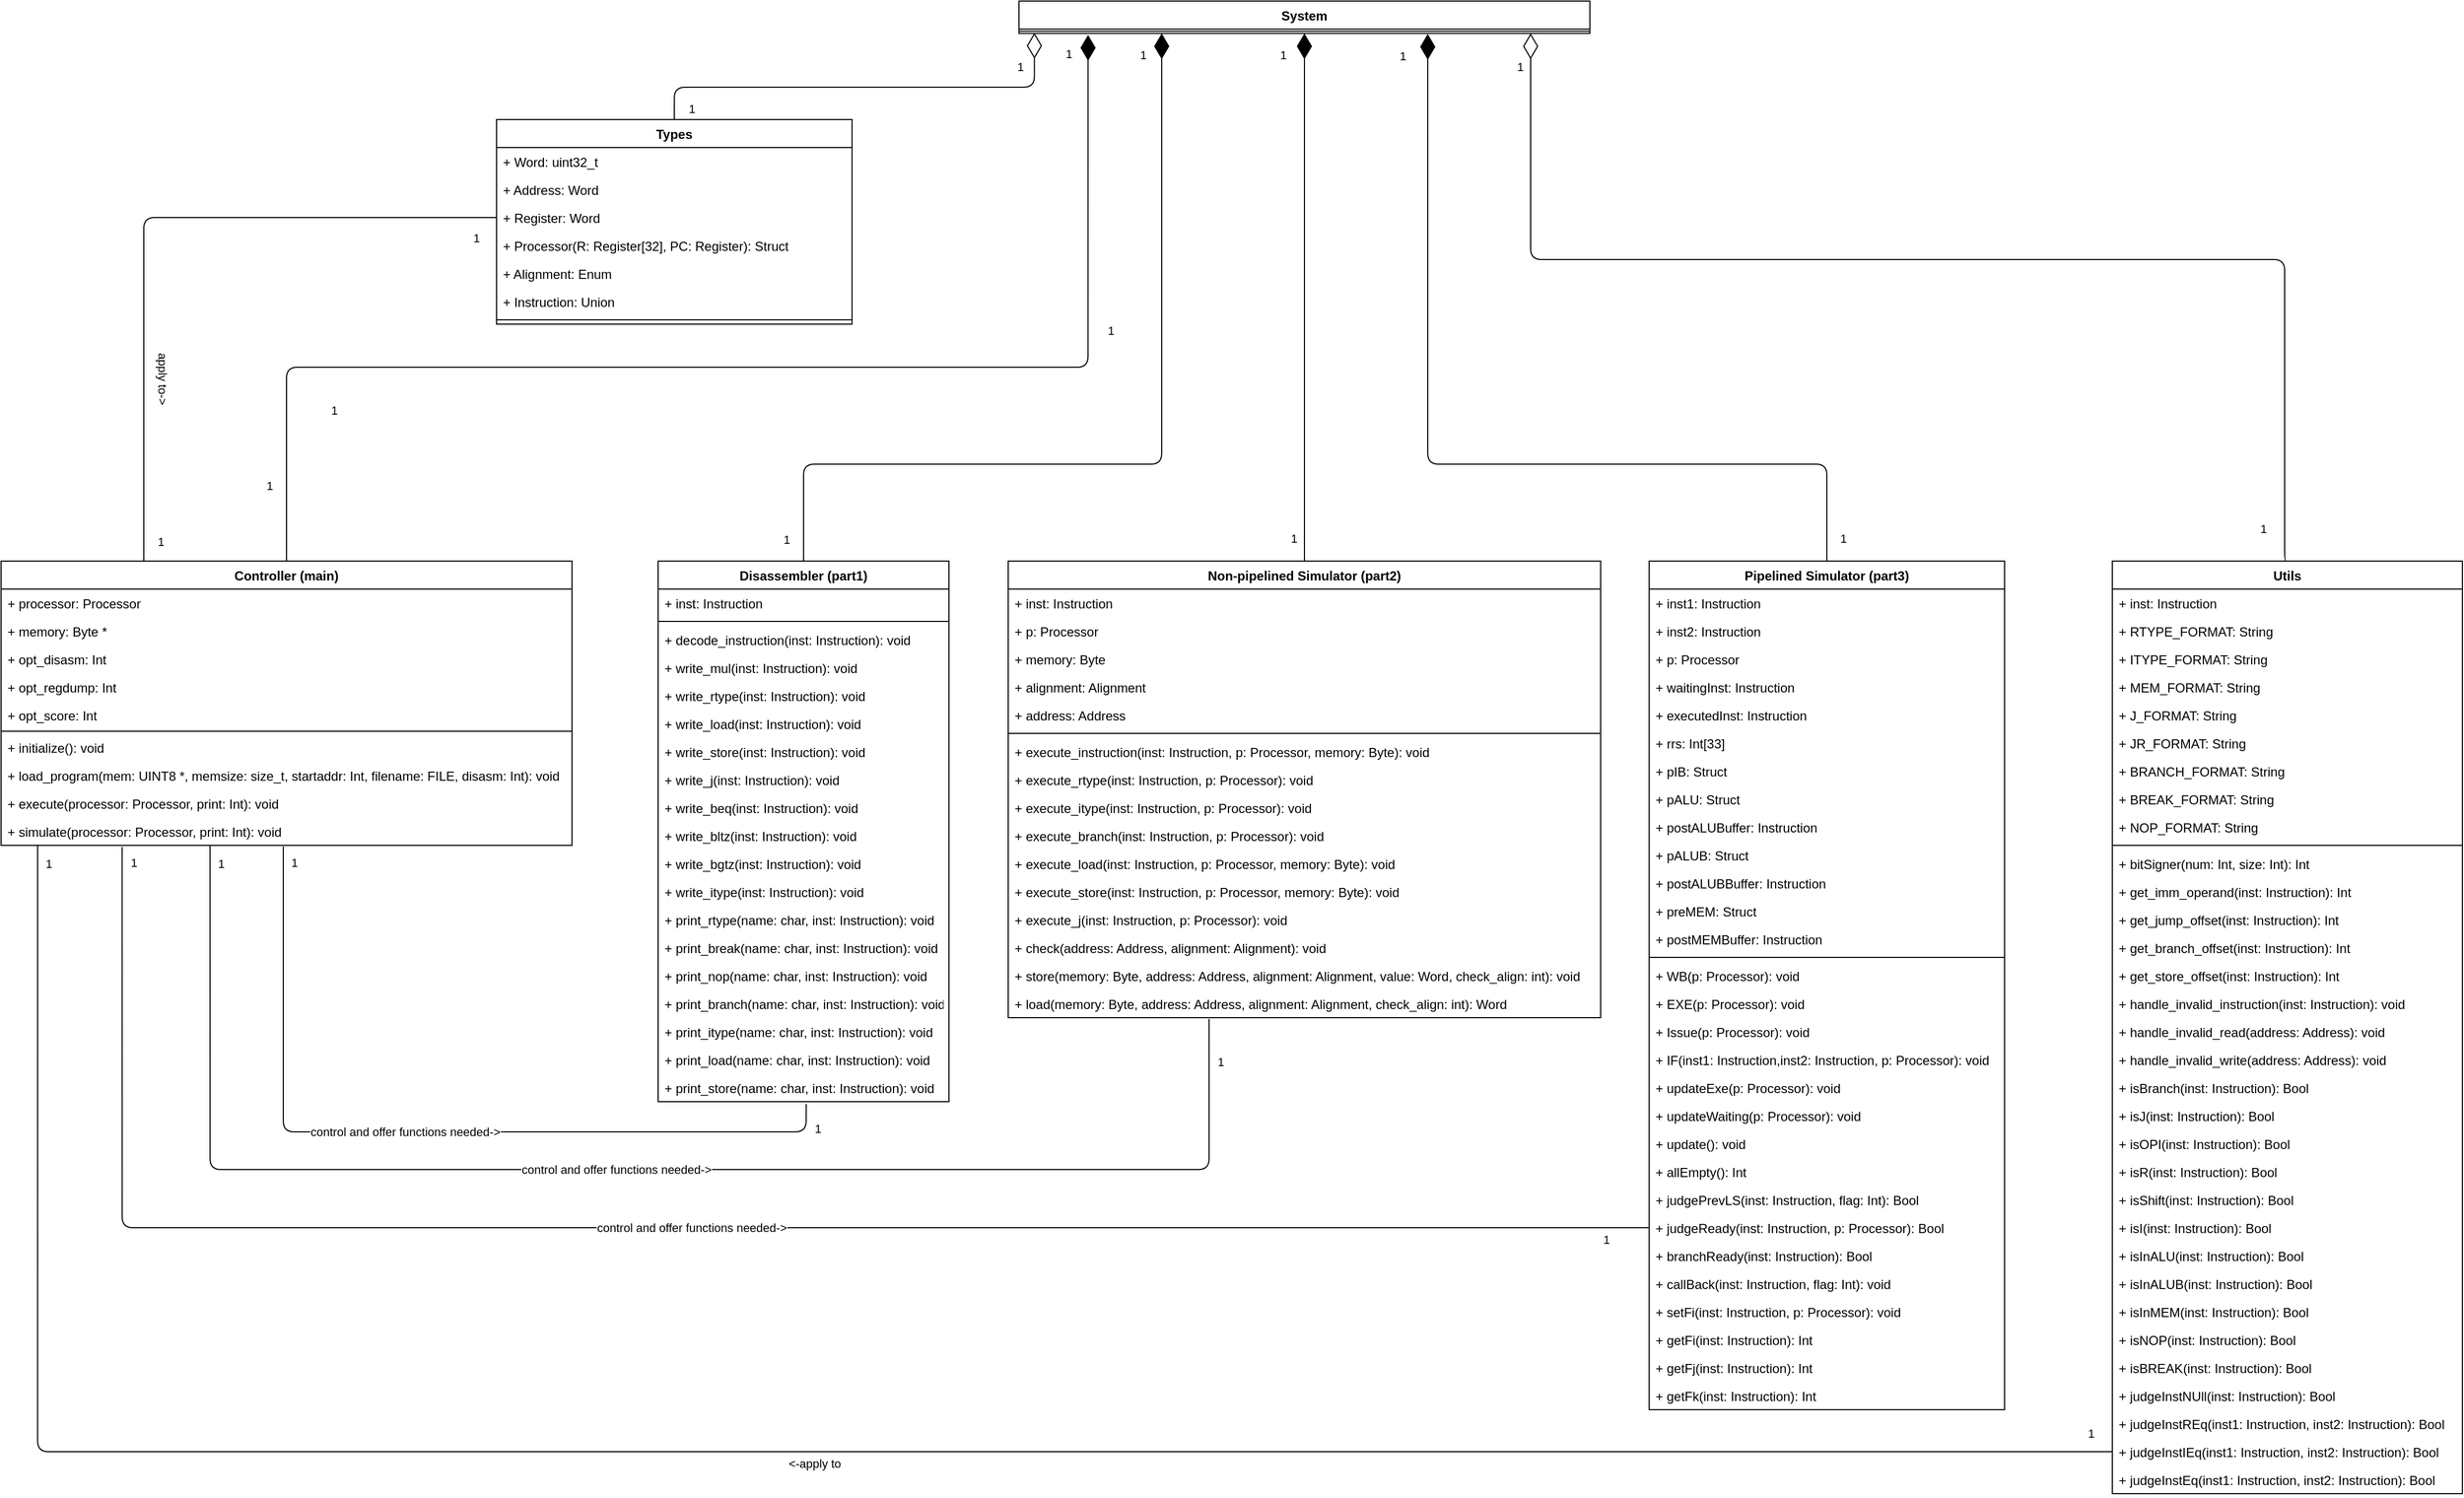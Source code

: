 <mxfile version="15.4.0" type="device" pages="4"><diagram id="C5RBs43oDa-KdzZeNtuy" name="Page-1"><mxGraphModel dx="4737" dy="2485" grid="1" gridSize="10" guides="1" tooltips="1" connect="1" arrows="1" fold="1" page="1" pageScale="1" pageWidth="827" pageHeight="1169" math="0" shadow="0"><root><mxCell id="WIyWlLk6GJQsqaUBKTNV-0"/><mxCell id="WIyWlLk6GJQsqaUBKTNV-1" parent="WIyWlLk6GJQsqaUBKTNV-0"/><mxCell id="Bqbq_R-56T7gI8yNLVsi-106" value="System" style="swimlane;fontStyle=1;align=center;verticalAlign=top;childLayout=stackLayout;horizontal=1;startSize=26;horizontalStack=0;resizeParent=1;resizeParentMax=0;resizeLast=0;collapsible=1;marginBottom=0;" vertex="1" parent="WIyWlLk6GJQsqaUBKTNV-1"><mxGeometry x="545" y="50" width="530" height="30" as="geometry"/></mxCell><mxCell id="Bqbq_R-56T7gI8yNLVsi-107" value="" style="line;strokeWidth=1;fillColor=none;align=left;verticalAlign=middle;spacingTop=-1;spacingLeft=3;spacingRight=3;rotatable=0;labelPosition=right;points=[];portConstraint=eastwest;" vertex="1" parent="Bqbq_R-56T7gI8yNLVsi-106"><mxGeometry y="26" width="530" height="4" as="geometry"/></mxCell><mxCell id="Bqbq_R-56T7gI8yNLVsi-108" style="edgeStyle=orthogonalEdgeStyle;rounded=1;orthogonalLoop=1;jettySize=auto;html=1;entryX=0.5;entryY=1;entryDx=0;entryDy=0;endArrow=diamondThin;endFill=1;endSize=21;" edge="1" parent="WIyWlLk6GJQsqaUBKTNV-1" source="Bqbq_R-56T7gI8yNLVsi-113" target="Bqbq_R-56T7gI8yNLVsi-106"><mxGeometry relative="1" as="geometry"/></mxCell><mxCell id="Bqbq_R-56T7gI8yNLVsi-351" value="1" style="edgeLabel;html=1;align=center;verticalAlign=middle;resizable=0;points=[];" vertex="1" connectable="0" parent="Bqbq_R-56T7gI8yNLVsi-108"><mxGeometry x="0.56" y="-1" relative="1" as="geometry"><mxPoint x="-21" y="-88" as="offset"/></mxGeometry></mxCell><mxCell id="Bqbq_R-56T7gI8yNLVsi-354" value="1" style="edgeLabel;html=1;align=center;verticalAlign=middle;resizable=0;points=[];" vertex="1" connectable="0" parent="Bqbq_R-56T7gI8yNLVsi-108"><mxGeometry x="-0.575" y="5" relative="1" as="geometry"><mxPoint x="-5" y="83" as="offset"/></mxGeometry></mxCell><mxCell id="Bqbq_R-56T7gI8yNLVsi-113" value="Non-pipelined Simulator (part2)" style="swimlane;fontStyle=1;align=center;verticalAlign=top;childLayout=stackLayout;horizontal=1;startSize=26;horizontalStack=0;resizeParent=1;resizeParentMax=0;resizeLast=0;collapsible=1;marginBottom=0;" vertex="1" parent="WIyWlLk6GJQsqaUBKTNV-1"><mxGeometry x="535" y="570" width="550" height="424" as="geometry"/></mxCell><mxCell id="Bqbq_R-56T7gI8yNLVsi-240" value="+ inst: Instruction" style="text;strokeColor=none;fillColor=none;align=left;verticalAlign=top;spacingLeft=4;spacingRight=4;overflow=hidden;rotatable=0;points=[[0,0.5],[1,0.5]];portConstraint=eastwest;" vertex="1" parent="Bqbq_R-56T7gI8yNLVsi-113"><mxGeometry y="26" width="550" height="26" as="geometry"/></mxCell><mxCell id="Bqbq_R-56T7gI8yNLVsi-115" value="+ p: Processor" style="text;strokeColor=none;fillColor=none;align=left;verticalAlign=top;spacingLeft=4;spacingRight=4;overflow=hidden;rotatable=0;points=[[0,0.5],[1,0.5]];portConstraint=eastwest;" vertex="1" parent="Bqbq_R-56T7gI8yNLVsi-113"><mxGeometry y="52" width="550" height="26" as="geometry"/></mxCell><mxCell id="Bqbq_R-56T7gI8yNLVsi-241" value="+ memory: Byte" style="text;strokeColor=none;fillColor=none;align=left;verticalAlign=top;spacingLeft=4;spacingRight=4;overflow=hidden;rotatable=0;points=[[0,0.5],[1,0.5]];portConstraint=eastwest;" vertex="1" parent="Bqbq_R-56T7gI8yNLVsi-113"><mxGeometry y="78" width="550" height="26" as="geometry"/></mxCell><mxCell id="Bqbq_R-56T7gI8yNLVsi-116" value="+ alignment: Alignment" style="text;strokeColor=none;fillColor=none;align=left;verticalAlign=top;spacingLeft=4;spacingRight=4;overflow=hidden;rotatable=0;points=[[0,0.5],[1,0.5]];portConstraint=eastwest;" vertex="1" parent="Bqbq_R-56T7gI8yNLVsi-113"><mxGeometry y="104" width="550" height="26" as="geometry"/></mxCell><mxCell id="Bqbq_R-56T7gI8yNLVsi-242" value="+ address: Address" style="text;strokeColor=none;fillColor=none;align=left;verticalAlign=top;spacingLeft=4;spacingRight=4;overflow=hidden;rotatable=0;points=[[0,0.5],[1,0.5]];portConstraint=eastwest;" vertex="1" parent="Bqbq_R-56T7gI8yNLVsi-113"><mxGeometry y="130" width="550" height="26" as="geometry"/></mxCell><mxCell id="Bqbq_R-56T7gI8yNLVsi-117" value="" style="line;strokeWidth=1;fillColor=none;align=left;verticalAlign=middle;spacingTop=-1;spacingLeft=3;spacingRight=3;rotatable=0;labelPosition=right;points=[];portConstraint=eastwest;" vertex="1" parent="Bqbq_R-56T7gI8yNLVsi-113"><mxGeometry y="156" width="550" height="8" as="geometry"/></mxCell><mxCell id="Bqbq_R-56T7gI8yNLVsi-118" value="+ execute_instruction(inst: Instruction, p: Processor, memory: Byte): void" style="text;strokeColor=none;fillColor=none;align=left;verticalAlign=top;spacingLeft=4;spacingRight=4;overflow=hidden;rotatable=0;points=[[0,0.5],[1,0.5]];portConstraint=eastwest;" vertex="1" parent="Bqbq_R-56T7gI8yNLVsi-113"><mxGeometry y="164" width="550" height="26" as="geometry"/></mxCell><mxCell id="Bqbq_R-56T7gI8yNLVsi-119" value="+ execute_rtype(inst: Instruction, p: Processor): void" style="text;strokeColor=none;fillColor=none;align=left;verticalAlign=top;spacingLeft=4;spacingRight=4;overflow=hidden;rotatable=0;points=[[0,0.5],[1,0.5]];portConstraint=eastwest;" vertex="1" parent="Bqbq_R-56T7gI8yNLVsi-113"><mxGeometry y="190" width="550" height="26" as="geometry"/></mxCell><mxCell id="Bqbq_R-56T7gI8yNLVsi-120" value="+ execute_itype(inst: Instruction, p: Processor): void" style="text;strokeColor=none;fillColor=none;align=left;verticalAlign=top;spacingLeft=4;spacingRight=4;overflow=hidden;rotatable=0;points=[[0,0.5],[1,0.5]];portConstraint=eastwest;" vertex="1" parent="Bqbq_R-56T7gI8yNLVsi-113"><mxGeometry y="216" width="550" height="26" as="geometry"/></mxCell><mxCell id="Bqbq_R-56T7gI8yNLVsi-121" value="+ execute_branch(inst: Instruction, p: Processor): void" style="text;strokeColor=none;fillColor=none;align=left;verticalAlign=top;spacingLeft=4;spacingRight=4;overflow=hidden;rotatable=0;points=[[0,0.5],[1,0.5]];portConstraint=eastwest;" vertex="1" parent="Bqbq_R-56T7gI8yNLVsi-113"><mxGeometry y="242" width="550" height="26" as="geometry"/></mxCell><mxCell id="Bqbq_R-56T7gI8yNLVsi-122" value="+ execute_load(inst: Instruction, p: Processor, memory: Byte): void" style="text;strokeColor=none;fillColor=none;align=left;verticalAlign=top;spacingLeft=4;spacingRight=4;overflow=hidden;rotatable=0;points=[[0,0.5],[1,0.5]];portConstraint=eastwest;" vertex="1" parent="Bqbq_R-56T7gI8yNLVsi-113"><mxGeometry y="268" width="550" height="26" as="geometry"/></mxCell><mxCell id="Bqbq_R-56T7gI8yNLVsi-123" value="+ execute_store(inst: Instruction, p: Processor, memory: Byte): void" style="text;strokeColor=none;fillColor=none;align=left;verticalAlign=top;spacingLeft=4;spacingRight=4;overflow=hidden;rotatable=0;points=[[0,0.5],[1,0.5]];portConstraint=eastwest;" vertex="1" parent="Bqbq_R-56T7gI8yNLVsi-113"><mxGeometry y="294" width="550" height="26" as="geometry"/></mxCell><mxCell id="Bqbq_R-56T7gI8yNLVsi-124" value="+ execute_j(inst: Instruction, p: Processor): void" style="text;strokeColor=none;fillColor=none;align=left;verticalAlign=top;spacingLeft=4;spacingRight=4;overflow=hidden;rotatable=0;points=[[0,0.5],[1,0.5]];portConstraint=eastwest;" vertex="1" parent="Bqbq_R-56T7gI8yNLVsi-113"><mxGeometry y="320" width="550" height="26" as="geometry"/></mxCell><mxCell id="Bqbq_R-56T7gI8yNLVsi-125" value="+ check(address: Address, alignment: Alignment): void" style="text;strokeColor=none;fillColor=none;align=left;verticalAlign=top;spacingLeft=4;spacingRight=4;overflow=hidden;rotatable=0;points=[[0,0.5],[1,0.5]];portConstraint=eastwest;" vertex="1" parent="Bqbq_R-56T7gI8yNLVsi-113"><mxGeometry y="346" width="550" height="26" as="geometry"/></mxCell><mxCell id="Bqbq_R-56T7gI8yNLVsi-126" value="+ store(memory: Byte, address: Address, alignment: Alignment, value: Word, check_align: int): void" style="text;strokeColor=none;fillColor=none;align=left;verticalAlign=top;spacingLeft=4;spacingRight=4;overflow=hidden;rotatable=0;points=[[0,0.5],[1,0.5]];portConstraint=eastwest;" vertex="1" parent="Bqbq_R-56T7gI8yNLVsi-113"><mxGeometry y="372" width="550" height="26" as="geometry"/></mxCell><mxCell id="Bqbq_R-56T7gI8yNLVsi-127" value="+ load(memory: Byte, address: Address, alignment: Alignment, check_align: int): Word" style="text;strokeColor=none;fillColor=none;align=left;verticalAlign=top;spacingLeft=4;spacingRight=4;overflow=hidden;rotatable=0;points=[[0,0.5],[1,0.5]];portConstraint=eastwest;" vertex="1" parent="Bqbq_R-56T7gI8yNLVsi-113"><mxGeometry y="398" width="550" height="26" as="geometry"/></mxCell><mxCell id="Bqbq_R-56T7gI8yNLVsi-135" style="edgeStyle=orthogonalEdgeStyle;rounded=1;orthogonalLoop=1;jettySize=auto;html=1;entryX=0.25;entryY=1;entryDx=0;entryDy=0;endArrow=diamondThin;endFill=1;endSize=21;exitX=0.5;exitY=0;exitDx=0;exitDy=0;" edge="1" parent="WIyWlLk6GJQsqaUBKTNV-1" source="Bqbq_R-56T7gI8yNLVsi-137" target="Bqbq_R-56T7gI8yNLVsi-106"><mxGeometry relative="1" as="geometry"><Array as="points"><mxPoint x="345" y="480"/><mxPoint x="678" y="480"/></Array></mxGeometry></mxCell><mxCell id="Bqbq_R-56T7gI8yNLVsi-136" value="1" style="edgeLabel;html=1;align=center;verticalAlign=middle;resizable=0;points=[];" vertex="1" connectable="0" parent="Bqbq_R-56T7gI8yNLVsi-135"><mxGeometry x="0.799" relative="1" as="geometry"><mxPoint x="-18" y="-63" as="offset"/></mxGeometry></mxCell><mxCell id="Bqbq_R-56T7gI8yNLVsi-353" value="1" style="edgeLabel;html=1;align=center;verticalAlign=middle;resizable=0;points=[];" vertex="1" connectable="0" parent="Bqbq_R-56T7gI8yNLVsi-135"><mxGeometry x="-0.776" y="-2" relative="1" as="geometry"><mxPoint x="-18" y="68" as="offset"/></mxGeometry></mxCell><mxCell id="Bqbq_R-56T7gI8yNLVsi-137" value="Disassembler (part1)" style="swimlane;fontStyle=1;align=center;verticalAlign=top;childLayout=stackLayout;horizontal=1;startSize=26;horizontalStack=0;resizeParent=1;resizeParentMax=0;resizeLast=0;collapsible=1;marginBottom=0;" vertex="1" parent="WIyWlLk6GJQsqaUBKTNV-1"><mxGeometry x="210" y="570" width="270" height="502" as="geometry"/></mxCell><mxCell id="Bqbq_R-56T7gI8yNLVsi-138" value="+ inst: Instruction" style="text;strokeColor=none;fillColor=none;align=left;verticalAlign=top;spacingLeft=4;spacingRight=4;overflow=hidden;rotatable=0;points=[[0,0.5],[1,0.5]];portConstraint=eastwest;" vertex="1" parent="Bqbq_R-56T7gI8yNLVsi-137"><mxGeometry y="26" width="270" height="26" as="geometry"/></mxCell><mxCell id="Bqbq_R-56T7gI8yNLVsi-146" value="" style="line;strokeWidth=1;fillColor=none;align=left;verticalAlign=middle;spacingTop=-1;spacingLeft=3;spacingRight=3;rotatable=0;labelPosition=right;points=[];portConstraint=eastwest;" vertex="1" parent="Bqbq_R-56T7gI8yNLVsi-137"><mxGeometry y="52" width="270" height="8" as="geometry"/></mxCell><mxCell id="Bqbq_R-56T7gI8yNLVsi-147" value="+ decode_instruction(inst: Instruction): void" style="text;strokeColor=none;fillColor=none;align=left;verticalAlign=top;spacingLeft=4;spacingRight=4;overflow=hidden;rotatable=0;points=[[0,0.5],[1,0.5]];portConstraint=eastwest;" vertex="1" parent="Bqbq_R-56T7gI8yNLVsi-137"><mxGeometry y="60" width="270" height="26" as="geometry"/></mxCell><mxCell id="Bqbq_R-56T7gI8yNLVsi-148" value="+ write_mul(inst: Instruction): void" style="text;strokeColor=none;fillColor=none;align=left;verticalAlign=top;spacingLeft=4;spacingRight=4;overflow=hidden;rotatable=0;points=[[0,0.5],[1,0.5]];portConstraint=eastwest;" vertex="1" parent="Bqbq_R-56T7gI8yNLVsi-137"><mxGeometry y="86" width="270" height="26" as="geometry"/></mxCell><mxCell id="Bqbq_R-56T7gI8yNLVsi-149" value="+ write_rtype(inst: Instruction): void" style="text;strokeColor=none;fillColor=none;align=left;verticalAlign=top;spacingLeft=4;spacingRight=4;overflow=hidden;rotatable=0;points=[[0,0.5],[1,0.5]];portConstraint=eastwest;" vertex="1" parent="Bqbq_R-56T7gI8yNLVsi-137"><mxGeometry y="112" width="270" height="26" as="geometry"/></mxCell><mxCell id="Bqbq_R-56T7gI8yNLVsi-150" value="+ write_load(inst: Instruction): void" style="text;strokeColor=none;fillColor=none;align=left;verticalAlign=top;spacingLeft=4;spacingRight=4;overflow=hidden;rotatable=0;points=[[0,0.5],[1,0.5]];portConstraint=eastwest;" vertex="1" parent="Bqbq_R-56T7gI8yNLVsi-137"><mxGeometry y="138" width="270" height="26" as="geometry"/></mxCell><mxCell id="Bqbq_R-56T7gI8yNLVsi-151" value="+ write_store(inst: Instruction): void" style="text;strokeColor=none;fillColor=none;align=left;verticalAlign=top;spacingLeft=4;spacingRight=4;overflow=hidden;rotatable=0;points=[[0,0.5],[1,0.5]];portConstraint=eastwest;" vertex="1" parent="Bqbq_R-56T7gI8yNLVsi-137"><mxGeometry y="164" width="270" height="26" as="geometry"/></mxCell><mxCell id="Bqbq_R-56T7gI8yNLVsi-152" value="+ write_j(inst: Instruction): void" style="text;strokeColor=none;fillColor=none;align=left;verticalAlign=top;spacingLeft=4;spacingRight=4;overflow=hidden;rotatable=0;points=[[0,0.5],[1,0.5]];portConstraint=eastwest;" vertex="1" parent="Bqbq_R-56T7gI8yNLVsi-137"><mxGeometry y="190" width="270" height="26" as="geometry"/></mxCell><mxCell id="Bqbq_R-56T7gI8yNLVsi-153" value="+ write_beq(inst: Instruction): void" style="text;strokeColor=none;fillColor=none;align=left;verticalAlign=top;spacingLeft=4;spacingRight=4;overflow=hidden;rotatable=0;points=[[0,0.5],[1,0.5]];portConstraint=eastwest;" vertex="1" parent="Bqbq_R-56T7gI8yNLVsi-137"><mxGeometry y="216" width="270" height="26" as="geometry"/></mxCell><mxCell id="Bqbq_R-56T7gI8yNLVsi-154" value="+ write_bltz(inst: Instruction): void" style="text;strokeColor=none;fillColor=none;align=left;verticalAlign=top;spacingLeft=4;spacingRight=4;overflow=hidden;rotatable=0;points=[[0,0.5],[1,0.5]];portConstraint=eastwest;" vertex="1" parent="Bqbq_R-56T7gI8yNLVsi-137"><mxGeometry y="242" width="270" height="26" as="geometry"/></mxCell><mxCell id="Bqbq_R-56T7gI8yNLVsi-155" value="+ write_bgtz(inst: Instruction): void" style="text;strokeColor=none;fillColor=none;align=left;verticalAlign=top;spacingLeft=4;spacingRight=4;overflow=hidden;rotatable=0;points=[[0,0.5],[1,0.5]];portConstraint=eastwest;" vertex="1" parent="Bqbq_R-56T7gI8yNLVsi-137"><mxGeometry y="268" width="270" height="26" as="geometry"/></mxCell><mxCell id="Bqbq_R-56T7gI8yNLVsi-156" value="+ write_itype(inst: Instruction): void" style="text;strokeColor=none;fillColor=none;align=left;verticalAlign=top;spacingLeft=4;spacingRight=4;overflow=hidden;rotatable=0;points=[[0,0.5],[1,0.5]];portConstraint=eastwest;" vertex="1" parent="Bqbq_R-56T7gI8yNLVsi-137"><mxGeometry y="294" width="270" height="26" as="geometry"/></mxCell><mxCell id="Bqbq_R-56T7gI8yNLVsi-157" value="+ print_rtype(name: char, inst: Instruction): void" style="text;strokeColor=none;fillColor=none;align=left;verticalAlign=top;spacingLeft=4;spacingRight=4;overflow=hidden;rotatable=0;points=[[0,0.5],[1,0.5]];portConstraint=eastwest;" vertex="1" parent="Bqbq_R-56T7gI8yNLVsi-137"><mxGeometry y="320" width="270" height="26" as="geometry"/></mxCell><mxCell id="Bqbq_R-56T7gI8yNLVsi-158" value="+ print_break(name: char, inst: Instruction): void" style="text;strokeColor=none;fillColor=none;align=left;verticalAlign=top;spacingLeft=4;spacingRight=4;overflow=hidden;rotatable=0;points=[[0,0.5],[1,0.5]];portConstraint=eastwest;" vertex="1" parent="Bqbq_R-56T7gI8yNLVsi-137"><mxGeometry y="346" width="270" height="26" as="geometry"/></mxCell><mxCell id="Bqbq_R-56T7gI8yNLVsi-159" value="+ print_nop(name: char, inst: Instruction): void" style="text;strokeColor=none;fillColor=none;align=left;verticalAlign=top;spacingLeft=4;spacingRight=4;overflow=hidden;rotatable=0;points=[[0,0.5],[1,0.5]];portConstraint=eastwest;" vertex="1" parent="Bqbq_R-56T7gI8yNLVsi-137"><mxGeometry y="372" width="270" height="26" as="geometry"/></mxCell><mxCell id="Bqbq_R-56T7gI8yNLVsi-236" value="+ print_branch(name: char, inst: Instruction): void" style="text;strokeColor=none;fillColor=none;align=left;verticalAlign=top;spacingLeft=4;spacingRight=4;overflow=hidden;rotatable=0;points=[[0,0.5],[1,0.5]];portConstraint=eastwest;" vertex="1" parent="Bqbq_R-56T7gI8yNLVsi-137"><mxGeometry y="398" width="270" height="26" as="geometry"/></mxCell><mxCell id="Bqbq_R-56T7gI8yNLVsi-237" value="+ print_itype(name: char, inst: Instruction): void" style="text;strokeColor=none;fillColor=none;align=left;verticalAlign=top;spacingLeft=4;spacingRight=4;overflow=hidden;rotatable=0;points=[[0,0.5],[1,0.5]];portConstraint=eastwest;" vertex="1" parent="Bqbq_R-56T7gI8yNLVsi-137"><mxGeometry y="424" width="270" height="26" as="geometry"/></mxCell><mxCell id="Bqbq_R-56T7gI8yNLVsi-238" value="+ print_load(name: char, inst: Instruction): void" style="text;strokeColor=none;fillColor=none;align=left;verticalAlign=top;spacingLeft=4;spacingRight=4;overflow=hidden;rotatable=0;points=[[0,0.5],[1,0.5]];portConstraint=eastwest;" vertex="1" parent="Bqbq_R-56T7gI8yNLVsi-137"><mxGeometry y="450" width="270" height="26" as="geometry"/></mxCell><mxCell id="Bqbq_R-56T7gI8yNLVsi-239" value="+ print_store(name: char, inst: Instruction): void" style="text;strokeColor=none;fillColor=none;align=left;verticalAlign=top;spacingLeft=4;spacingRight=4;overflow=hidden;rotatable=0;points=[[0,0.5],[1,0.5]];portConstraint=eastwest;" vertex="1" parent="Bqbq_R-56T7gI8yNLVsi-137"><mxGeometry y="476" width="270" height="26" as="geometry"/></mxCell><mxCell id="Bqbq_R-56T7gI8yNLVsi-212" style="edgeStyle=orthogonalEdgeStyle;rounded=1;orthogonalLoop=1;jettySize=auto;html=1;endArrow=diamondThin;endFill=1;endSize=21;exitX=0.5;exitY=0;exitDx=0;exitDy=0;entryX=0.716;entryY=1.125;entryDx=0;entryDy=0;entryPerimeter=0;" edge="1" parent="WIyWlLk6GJQsqaUBKTNV-1" source="Bqbq_R-56T7gI8yNLVsi-213" target="Bqbq_R-56T7gI8yNLVsi-107"><mxGeometry relative="1" as="geometry"><Array as="points"><mxPoint x="1295" y="480"/><mxPoint x="925" y="480"/></Array><mxPoint x="1204" y="230" as="sourcePoint"/><mxPoint x="940.01" y="118.054" as="targetPoint"/></mxGeometry></mxCell><mxCell id="Bqbq_R-56T7gI8yNLVsi-352" value="1" style="edgeLabel;html=1;align=center;verticalAlign=middle;resizable=0;points=[];" vertex="1" connectable="0" parent="Bqbq_R-56T7gI8yNLVsi-212"><mxGeometry x="0.821" relative="1" as="geometry"><mxPoint x="-24" y="-57" as="offset"/></mxGeometry></mxCell><mxCell id="Bqbq_R-56T7gI8yNLVsi-355" value="1" style="edgeLabel;html=1;align=center;verticalAlign=middle;resizable=0;points=[];" vertex="1" connectable="0" parent="Bqbq_R-56T7gI8yNLVsi-212"><mxGeometry x="-0.932" y="1" relative="1" as="geometry"><mxPoint x="16" y="8" as="offset"/></mxGeometry></mxCell><mxCell id="Bqbq_R-56T7gI8yNLVsi-213" value="Pipelined Simulator (part3)" style="swimlane;fontStyle=1;align=center;verticalAlign=top;childLayout=stackLayout;horizontal=1;startSize=26;horizontalStack=0;resizeParent=1;resizeParentMax=0;resizeLast=0;collapsible=1;marginBottom=0;" vertex="1" parent="WIyWlLk6GJQsqaUBKTNV-1"><mxGeometry x="1130" y="570" width="330" height="788" as="geometry"/></mxCell><mxCell id="Bqbq_R-56T7gI8yNLVsi-243" value="+ inst1: Instruction" style="text;strokeColor=none;fillColor=none;align=left;verticalAlign=top;spacingLeft=4;spacingRight=4;overflow=hidden;rotatable=0;points=[[0,0.5],[1,0.5]];portConstraint=eastwest;" vertex="1" parent="Bqbq_R-56T7gI8yNLVsi-213"><mxGeometry y="26" width="330" height="26" as="geometry"/></mxCell><mxCell id="Bqbq_R-56T7gI8yNLVsi-244" value="+ inst2: Instruction" style="text;strokeColor=none;fillColor=none;align=left;verticalAlign=top;spacingLeft=4;spacingRight=4;overflow=hidden;rotatable=0;points=[[0,0.5],[1,0.5]];portConstraint=eastwest;" vertex="1" parent="Bqbq_R-56T7gI8yNLVsi-213"><mxGeometry y="52" width="330" height="26" as="geometry"/></mxCell><mxCell id="Bqbq_R-56T7gI8yNLVsi-214" value="+ p: Processor" style="text;strokeColor=none;fillColor=none;align=left;verticalAlign=top;spacingLeft=4;spacingRight=4;overflow=hidden;rotatable=0;points=[[0,0.5],[1,0.5]];portConstraint=eastwest;" vertex="1" parent="Bqbq_R-56T7gI8yNLVsi-213"><mxGeometry y="78" width="330" height="26" as="geometry"/></mxCell><mxCell id="Bqbq_R-56T7gI8yNLVsi-256" value="+ waitingInst: Instruction" style="text;strokeColor=none;fillColor=none;align=left;verticalAlign=top;spacingLeft=4;spacingRight=4;overflow=hidden;rotatable=0;points=[[0,0.5],[1,0.5]];portConstraint=eastwest;" vertex="1" parent="Bqbq_R-56T7gI8yNLVsi-213"><mxGeometry y="104" width="330" height="26" as="geometry"/></mxCell><mxCell id="Bqbq_R-56T7gI8yNLVsi-257" value="+ executedInst: Instruction" style="text;strokeColor=none;fillColor=none;align=left;verticalAlign=top;spacingLeft=4;spacingRight=4;overflow=hidden;rotatable=0;points=[[0,0.5],[1,0.5]];portConstraint=eastwest;" vertex="1" parent="Bqbq_R-56T7gI8yNLVsi-213"><mxGeometry y="130" width="330" height="26" as="geometry"/></mxCell><mxCell id="Bqbq_R-56T7gI8yNLVsi-259" value="+ rrs: Int[33]" style="text;strokeColor=none;fillColor=none;align=left;verticalAlign=top;spacingLeft=4;spacingRight=4;overflow=hidden;rotatable=0;points=[[0,0.5],[1,0.5]];portConstraint=eastwest;" vertex="1" parent="Bqbq_R-56T7gI8yNLVsi-213"><mxGeometry y="156" width="330" height="26" as="geometry"/></mxCell><mxCell id="Bqbq_R-56T7gI8yNLVsi-260" value="+ pIB: Struct" style="text;strokeColor=none;fillColor=none;align=left;verticalAlign=top;spacingLeft=4;spacingRight=4;overflow=hidden;rotatable=0;points=[[0,0.5],[1,0.5]];portConstraint=eastwest;" vertex="1" parent="Bqbq_R-56T7gI8yNLVsi-213"><mxGeometry y="182" width="330" height="26" as="geometry"/></mxCell><mxCell id="Bqbq_R-56T7gI8yNLVsi-261" value="+ pALU: Struct" style="text;strokeColor=none;fillColor=none;align=left;verticalAlign=top;spacingLeft=4;spacingRight=4;overflow=hidden;rotatable=0;points=[[0,0.5],[1,0.5]];portConstraint=eastwest;" vertex="1" parent="Bqbq_R-56T7gI8yNLVsi-213"><mxGeometry y="208" width="330" height="26" as="geometry"/></mxCell><mxCell id="Bqbq_R-56T7gI8yNLVsi-264" value="+ postALUBuffer: Instruction" style="text;strokeColor=none;fillColor=none;align=left;verticalAlign=top;spacingLeft=4;spacingRight=4;overflow=hidden;rotatable=0;points=[[0,0.5],[1,0.5]];portConstraint=eastwest;" vertex="1" parent="Bqbq_R-56T7gI8yNLVsi-213"><mxGeometry y="234" width="330" height="26" as="geometry"/></mxCell><mxCell id="Bqbq_R-56T7gI8yNLVsi-262" value="+ pALUB: Struct" style="text;strokeColor=none;fillColor=none;align=left;verticalAlign=top;spacingLeft=4;spacingRight=4;overflow=hidden;rotatable=0;points=[[0,0.5],[1,0.5]];portConstraint=eastwest;" vertex="1" parent="Bqbq_R-56T7gI8yNLVsi-213"><mxGeometry y="260" width="330" height="26" as="geometry"/></mxCell><mxCell id="Bqbq_R-56T7gI8yNLVsi-265" value="+ postALUBBuffer: Instruction" style="text;strokeColor=none;fillColor=none;align=left;verticalAlign=top;spacingLeft=4;spacingRight=4;overflow=hidden;rotatable=0;points=[[0,0.5],[1,0.5]];portConstraint=eastwest;" vertex="1" parent="Bqbq_R-56T7gI8yNLVsi-213"><mxGeometry y="286" width="330" height="26" as="geometry"/></mxCell><mxCell id="Bqbq_R-56T7gI8yNLVsi-263" value="+ preMEM: Struct" style="text;strokeColor=none;fillColor=none;align=left;verticalAlign=top;spacingLeft=4;spacingRight=4;overflow=hidden;rotatable=0;points=[[0,0.5],[1,0.5]];portConstraint=eastwest;" vertex="1" parent="Bqbq_R-56T7gI8yNLVsi-213"><mxGeometry y="312" width="330" height="26" as="geometry"/></mxCell><mxCell id="Bqbq_R-56T7gI8yNLVsi-266" value="+ postMEMBuffer: Instruction" style="text;strokeColor=none;fillColor=none;align=left;verticalAlign=top;spacingLeft=4;spacingRight=4;overflow=hidden;rotatable=0;points=[[0,0.5],[1,0.5]];portConstraint=eastwest;" vertex="1" parent="Bqbq_R-56T7gI8yNLVsi-213"><mxGeometry y="338" width="330" height="26" as="geometry"/></mxCell><mxCell id="Bqbq_R-56T7gI8yNLVsi-217" value="" style="line;strokeWidth=1;fillColor=none;align=left;verticalAlign=middle;spacingTop=-1;spacingLeft=3;spacingRight=3;rotatable=0;labelPosition=right;points=[];portConstraint=eastwest;" vertex="1" parent="Bqbq_R-56T7gI8yNLVsi-213"><mxGeometry y="364" width="330" height="8" as="geometry"/></mxCell><mxCell id="Bqbq_R-56T7gI8yNLVsi-219" value="+ WB(p: Processor): void" style="text;strokeColor=none;fillColor=none;align=left;verticalAlign=top;spacingLeft=4;spacingRight=4;overflow=hidden;rotatable=0;points=[[0,0.5],[1,0.5]];portConstraint=eastwest;" vertex="1" parent="Bqbq_R-56T7gI8yNLVsi-213"><mxGeometry y="372" width="330" height="26" as="geometry"/></mxCell><mxCell id="Bqbq_R-56T7gI8yNLVsi-220" value="+ EXE(p: Processor): void" style="text;strokeColor=none;fillColor=none;align=left;verticalAlign=top;spacingLeft=4;spacingRight=4;overflow=hidden;rotatable=0;points=[[0,0.5],[1,0.5]];portConstraint=eastwest;" vertex="1" parent="Bqbq_R-56T7gI8yNLVsi-213"><mxGeometry y="398" width="330" height="26" as="geometry"/></mxCell><mxCell id="Bqbq_R-56T7gI8yNLVsi-221" value="+ Issue(p: Processor): void" style="text;strokeColor=none;fillColor=none;align=left;verticalAlign=top;spacingLeft=4;spacingRight=4;overflow=hidden;rotatable=0;points=[[0,0.5],[1,0.5]];portConstraint=eastwest;" vertex="1" parent="Bqbq_R-56T7gI8yNLVsi-213"><mxGeometry y="424" width="330" height="26" as="geometry"/></mxCell><mxCell id="Bqbq_R-56T7gI8yNLVsi-218" value="+ IF(inst1: Instruction,inst2: Instruction, p: Processor): void" style="text;strokeColor=none;fillColor=none;align=left;verticalAlign=top;spacingLeft=4;spacingRight=4;overflow=hidden;rotatable=0;points=[[0,0.5],[1,0.5]];portConstraint=eastwest;" vertex="1" parent="Bqbq_R-56T7gI8yNLVsi-213"><mxGeometry y="450" width="330" height="26" as="geometry"/></mxCell><mxCell id="Bqbq_R-56T7gI8yNLVsi-222" value="+ updateExe(p: Processor): void" style="text;strokeColor=none;fillColor=none;align=left;verticalAlign=top;spacingLeft=4;spacingRight=4;overflow=hidden;rotatable=0;points=[[0,0.5],[1,0.5]];portConstraint=eastwest;" vertex="1" parent="Bqbq_R-56T7gI8yNLVsi-213"><mxGeometry y="476" width="330" height="26" as="geometry"/></mxCell><mxCell id="Bqbq_R-56T7gI8yNLVsi-223" value="+ updateWaiting(p: Processor): void" style="text;strokeColor=none;fillColor=none;align=left;verticalAlign=top;spacingLeft=4;spacingRight=4;overflow=hidden;rotatable=0;points=[[0,0.5],[1,0.5]];portConstraint=eastwest;" vertex="1" parent="Bqbq_R-56T7gI8yNLVsi-213"><mxGeometry y="502" width="330" height="26" as="geometry"/></mxCell><mxCell id="Bqbq_R-56T7gI8yNLVsi-224" value="+ update(): void" style="text;strokeColor=none;fillColor=none;align=left;verticalAlign=top;spacingLeft=4;spacingRight=4;overflow=hidden;rotatable=0;points=[[0,0.5],[1,0.5]];portConstraint=eastwest;" vertex="1" parent="Bqbq_R-56T7gI8yNLVsi-213"><mxGeometry y="528" width="330" height="26" as="geometry"/></mxCell><mxCell id="Bqbq_R-56T7gI8yNLVsi-225" value="+ allEmpty(): Int" style="text;strokeColor=none;fillColor=none;align=left;verticalAlign=top;spacingLeft=4;spacingRight=4;overflow=hidden;rotatable=0;points=[[0,0.5],[1,0.5]];portConstraint=eastwest;" vertex="1" parent="Bqbq_R-56T7gI8yNLVsi-213"><mxGeometry y="554" width="330" height="26" as="geometry"/></mxCell><mxCell id="Bqbq_R-56T7gI8yNLVsi-226" value="+ judgePrevLS(inst: Instruction, flag: Int): Bool" style="text;strokeColor=none;fillColor=none;align=left;verticalAlign=top;spacingLeft=4;spacingRight=4;overflow=hidden;rotatable=0;points=[[0,0.5],[1,0.5]];portConstraint=eastwest;" vertex="1" parent="Bqbq_R-56T7gI8yNLVsi-213"><mxGeometry y="580" width="330" height="26" as="geometry"/></mxCell><mxCell id="Bqbq_R-56T7gI8yNLVsi-227" value="+ judgeReady(inst: Instruction, p: Processor): Bool" style="text;strokeColor=none;fillColor=none;align=left;verticalAlign=top;spacingLeft=4;spacingRight=4;overflow=hidden;rotatable=0;points=[[0,0.5],[1,0.5]];portConstraint=eastwest;" vertex="1" parent="Bqbq_R-56T7gI8yNLVsi-213"><mxGeometry y="606" width="330" height="26" as="geometry"/></mxCell><mxCell id="Bqbq_R-56T7gI8yNLVsi-228" value="+ branchReady(inst: Instruction): Bool" style="text;strokeColor=none;fillColor=none;align=left;verticalAlign=top;spacingLeft=4;spacingRight=4;overflow=hidden;rotatable=0;points=[[0,0.5],[1,0.5]];portConstraint=eastwest;" vertex="1" parent="Bqbq_R-56T7gI8yNLVsi-213"><mxGeometry y="632" width="330" height="26" as="geometry"/></mxCell><mxCell id="Bqbq_R-56T7gI8yNLVsi-229" value="+ callBack(inst: Instruction, flag: Int): void" style="text;strokeColor=none;fillColor=none;align=left;verticalAlign=top;spacingLeft=4;spacingRight=4;overflow=hidden;rotatable=0;points=[[0,0.5],[1,0.5]];portConstraint=eastwest;" vertex="1" parent="Bqbq_R-56T7gI8yNLVsi-213"><mxGeometry y="658" width="330" height="26" as="geometry"/></mxCell><mxCell id="Bqbq_R-56T7gI8yNLVsi-230" value="+ setFi(inst: Instruction, p: Processor): void" style="text;strokeColor=none;fillColor=none;align=left;verticalAlign=top;spacingLeft=4;spacingRight=4;overflow=hidden;rotatable=0;points=[[0,0.5],[1,0.5]];portConstraint=eastwest;" vertex="1" parent="Bqbq_R-56T7gI8yNLVsi-213"><mxGeometry y="684" width="330" height="26" as="geometry"/></mxCell><mxCell id="Bqbq_R-56T7gI8yNLVsi-231" value="+ getFi(inst: Instruction): Int" style="text;strokeColor=none;fillColor=none;align=left;verticalAlign=top;spacingLeft=4;spacingRight=4;overflow=hidden;rotatable=0;points=[[0,0.5],[1,0.5]];portConstraint=eastwest;" vertex="1" parent="Bqbq_R-56T7gI8yNLVsi-213"><mxGeometry y="710" width="330" height="26" as="geometry"/></mxCell><mxCell id="Bqbq_R-56T7gI8yNLVsi-232" value="+ getFj(inst: Instruction): Int" style="text;strokeColor=none;fillColor=none;align=left;verticalAlign=top;spacingLeft=4;spacingRight=4;overflow=hidden;rotatable=0;points=[[0,0.5],[1,0.5]];portConstraint=eastwest;" vertex="1" parent="Bqbq_R-56T7gI8yNLVsi-213"><mxGeometry y="736" width="330" height="26" as="geometry"/></mxCell><mxCell id="Bqbq_R-56T7gI8yNLVsi-233" value="+ getFk(inst: Instruction): Int" style="text;strokeColor=none;fillColor=none;align=left;verticalAlign=top;spacingLeft=4;spacingRight=4;overflow=hidden;rotatable=0;points=[[0,0.5],[1,0.5]];portConstraint=eastwest;" vertex="1" parent="Bqbq_R-56T7gI8yNLVsi-213"><mxGeometry y="762" width="330" height="26" as="geometry"/></mxCell><mxCell id="Bqbq_R-56T7gI8yNLVsi-267" value="Utils" style="swimlane;fontStyle=1;align=center;verticalAlign=top;childLayout=stackLayout;horizontal=1;startSize=26;horizontalStack=0;resizeParent=1;resizeParentMax=0;resizeLast=0;collapsible=1;marginBottom=0;" vertex="1" parent="WIyWlLk6GJQsqaUBKTNV-1"><mxGeometry x="1560" y="570" width="325" height="866" as="geometry"/></mxCell><mxCell id="Bqbq_R-56T7gI8yNLVsi-268" value="+ inst: Instruction" style="text;strokeColor=none;fillColor=none;align=left;verticalAlign=top;spacingLeft=4;spacingRight=4;overflow=hidden;rotatable=0;points=[[0,0.5],[1,0.5]];portConstraint=eastwest;" vertex="1" parent="Bqbq_R-56T7gI8yNLVsi-267"><mxGeometry y="26" width="325" height="26" as="geometry"/></mxCell><mxCell id="Bqbq_R-56T7gI8yNLVsi-295" value="+ RTYPE_FORMAT: String" style="text;strokeColor=none;fillColor=none;align=left;verticalAlign=top;spacingLeft=4;spacingRight=4;overflow=hidden;rotatable=0;points=[[0,0.5],[1,0.5]];portConstraint=eastwest;" vertex="1" parent="Bqbq_R-56T7gI8yNLVsi-267"><mxGeometry y="52" width="325" height="26" as="geometry"/></mxCell><mxCell id="Bqbq_R-56T7gI8yNLVsi-296" value="+ ITYPE_FORMAT: String" style="text;strokeColor=none;fillColor=none;align=left;verticalAlign=top;spacingLeft=4;spacingRight=4;overflow=hidden;rotatable=0;points=[[0,0.5],[1,0.5]];portConstraint=eastwest;" vertex="1" parent="Bqbq_R-56T7gI8yNLVsi-267"><mxGeometry y="78" width="325" height="26" as="geometry"/></mxCell><mxCell id="Bqbq_R-56T7gI8yNLVsi-297" value="+ MEM_FORMAT: String" style="text;strokeColor=none;fillColor=none;align=left;verticalAlign=top;spacingLeft=4;spacingRight=4;overflow=hidden;rotatable=0;points=[[0,0.5],[1,0.5]];portConstraint=eastwest;" vertex="1" parent="Bqbq_R-56T7gI8yNLVsi-267"><mxGeometry y="104" width="325" height="26" as="geometry"/></mxCell><mxCell id="Bqbq_R-56T7gI8yNLVsi-298" value="+ J_FORMAT: String" style="text;strokeColor=none;fillColor=none;align=left;verticalAlign=top;spacingLeft=4;spacingRight=4;overflow=hidden;rotatable=0;points=[[0,0.5],[1,0.5]];portConstraint=eastwest;" vertex="1" parent="Bqbq_R-56T7gI8yNLVsi-267"><mxGeometry y="130" width="325" height="26" as="geometry"/></mxCell><mxCell id="Bqbq_R-56T7gI8yNLVsi-299" value="+ JR_FORMAT: String" style="text;strokeColor=none;fillColor=none;align=left;verticalAlign=top;spacingLeft=4;spacingRight=4;overflow=hidden;rotatable=0;points=[[0,0.5],[1,0.5]];portConstraint=eastwest;" vertex="1" parent="Bqbq_R-56T7gI8yNLVsi-267"><mxGeometry y="156" width="325" height="26" as="geometry"/></mxCell><mxCell id="Bqbq_R-56T7gI8yNLVsi-300" value="+ BRANCH_FORMAT: String" style="text;strokeColor=none;fillColor=none;align=left;verticalAlign=top;spacingLeft=4;spacingRight=4;overflow=hidden;rotatable=0;points=[[0,0.5],[1,0.5]];portConstraint=eastwest;" vertex="1" parent="Bqbq_R-56T7gI8yNLVsi-267"><mxGeometry y="182" width="325" height="26" as="geometry"/></mxCell><mxCell id="Bqbq_R-56T7gI8yNLVsi-301" value="+ BREAK_FORMAT: String" style="text;strokeColor=none;fillColor=none;align=left;verticalAlign=top;spacingLeft=4;spacingRight=4;overflow=hidden;rotatable=0;points=[[0,0.5],[1,0.5]];portConstraint=eastwest;" vertex="1" parent="Bqbq_R-56T7gI8yNLVsi-267"><mxGeometry y="208" width="325" height="26" as="geometry"/></mxCell><mxCell id="Bqbq_R-56T7gI8yNLVsi-302" value="+ NOP_FORMAT: String" style="text;strokeColor=none;fillColor=none;align=left;verticalAlign=top;spacingLeft=4;spacingRight=4;overflow=hidden;rotatable=0;points=[[0,0.5],[1,0.5]];portConstraint=eastwest;" vertex="1" parent="Bqbq_R-56T7gI8yNLVsi-267"><mxGeometry y="234" width="325" height="26" as="geometry"/></mxCell><mxCell id="Bqbq_R-56T7gI8yNLVsi-269" value="" style="line;strokeWidth=1;fillColor=none;align=left;verticalAlign=middle;spacingTop=-1;spacingLeft=3;spacingRight=3;rotatable=0;labelPosition=right;points=[];portConstraint=eastwest;" vertex="1" parent="Bqbq_R-56T7gI8yNLVsi-267"><mxGeometry y="260" width="325" height="8" as="geometry"/></mxCell><mxCell id="Bqbq_R-56T7gI8yNLVsi-270" value="+ bitSigner(num: Int, size: Int): Int" style="text;strokeColor=none;fillColor=none;align=left;verticalAlign=top;spacingLeft=4;spacingRight=4;overflow=hidden;rotatable=0;points=[[0,0.5],[1,0.5]];portConstraint=eastwest;" vertex="1" parent="Bqbq_R-56T7gI8yNLVsi-267"><mxGeometry y="268" width="325" height="26" as="geometry"/></mxCell><mxCell id="Bqbq_R-56T7gI8yNLVsi-271" value="+ get_imm_operand(inst: Instruction): Int" style="text;strokeColor=none;fillColor=none;align=left;verticalAlign=top;spacingLeft=4;spacingRight=4;overflow=hidden;rotatable=0;points=[[0,0.5],[1,0.5]];portConstraint=eastwest;" vertex="1" parent="Bqbq_R-56T7gI8yNLVsi-267"><mxGeometry y="294" width="325" height="26" as="geometry"/></mxCell><mxCell id="Bqbq_R-56T7gI8yNLVsi-272" value="+ get_jump_offset(inst: Instruction): Int" style="text;strokeColor=none;fillColor=none;align=left;verticalAlign=top;spacingLeft=4;spacingRight=4;overflow=hidden;rotatable=0;points=[[0,0.5],[1,0.5]];portConstraint=eastwest;" vertex="1" parent="Bqbq_R-56T7gI8yNLVsi-267"><mxGeometry y="320" width="325" height="26" as="geometry"/></mxCell><mxCell id="Bqbq_R-56T7gI8yNLVsi-273" value="+ get_branch_offset(inst: Instruction): Int" style="text;strokeColor=none;fillColor=none;align=left;verticalAlign=top;spacingLeft=4;spacingRight=4;overflow=hidden;rotatable=0;points=[[0,0.5],[1,0.5]];portConstraint=eastwest;" vertex="1" parent="Bqbq_R-56T7gI8yNLVsi-267"><mxGeometry y="346" width="325" height="26" as="geometry"/></mxCell><mxCell id="Bqbq_R-56T7gI8yNLVsi-274" value="+ get_store_offset(inst: Instruction): Int" style="text;strokeColor=none;fillColor=none;align=left;verticalAlign=top;spacingLeft=4;spacingRight=4;overflow=hidden;rotatable=0;points=[[0,0.5],[1,0.5]];portConstraint=eastwest;" vertex="1" parent="Bqbq_R-56T7gI8yNLVsi-267"><mxGeometry y="372" width="325" height="26" as="geometry"/></mxCell><mxCell id="Bqbq_R-56T7gI8yNLVsi-275" value="+ handle_invalid_instruction(inst: Instruction): void" style="text;strokeColor=none;fillColor=none;align=left;verticalAlign=top;spacingLeft=4;spacingRight=4;overflow=hidden;rotatable=0;points=[[0,0.5],[1,0.5]];portConstraint=eastwest;" vertex="1" parent="Bqbq_R-56T7gI8yNLVsi-267"><mxGeometry y="398" width="325" height="26" as="geometry"/></mxCell><mxCell id="Bqbq_R-56T7gI8yNLVsi-276" value="+ handle_invalid_read(address: Address): void" style="text;strokeColor=none;fillColor=none;align=left;verticalAlign=top;spacingLeft=4;spacingRight=4;overflow=hidden;rotatable=0;points=[[0,0.5],[1,0.5]];portConstraint=eastwest;" vertex="1" parent="Bqbq_R-56T7gI8yNLVsi-267"><mxGeometry y="424" width="325" height="26" as="geometry"/></mxCell><mxCell id="Bqbq_R-56T7gI8yNLVsi-277" value="+ handle_invalid_write(address: Address): void" style="text;strokeColor=none;fillColor=none;align=left;verticalAlign=top;spacingLeft=4;spacingRight=4;overflow=hidden;rotatable=0;points=[[0,0.5],[1,0.5]];portConstraint=eastwest;" vertex="1" parent="Bqbq_R-56T7gI8yNLVsi-267"><mxGeometry y="450" width="325" height="26" as="geometry"/></mxCell><mxCell id="Bqbq_R-56T7gI8yNLVsi-278" value="+ isBranch(inst: Instruction): Bool" style="text;strokeColor=none;fillColor=none;align=left;verticalAlign=top;spacingLeft=4;spacingRight=4;overflow=hidden;rotatable=0;points=[[0,0.5],[1,0.5]];portConstraint=eastwest;" vertex="1" parent="Bqbq_R-56T7gI8yNLVsi-267"><mxGeometry y="476" width="325" height="26" as="geometry"/></mxCell><mxCell id="Bqbq_R-56T7gI8yNLVsi-279" value="+ isJ(inst: Instruction): Bool" style="text;strokeColor=none;fillColor=none;align=left;verticalAlign=top;spacingLeft=4;spacingRight=4;overflow=hidden;rotatable=0;points=[[0,0.5],[1,0.5]];portConstraint=eastwest;" vertex="1" parent="Bqbq_R-56T7gI8yNLVsi-267"><mxGeometry y="502" width="325" height="26" as="geometry"/></mxCell><mxCell id="Bqbq_R-56T7gI8yNLVsi-280" value="+ isOPI(inst: Instruction): Bool" style="text;strokeColor=none;fillColor=none;align=left;verticalAlign=top;spacingLeft=4;spacingRight=4;overflow=hidden;rotatable=0;points=[[0,0.5],[1,0.5]];portConstraint=eastwest;" vertex="1" parent="Bqbq_R-56T7gI8yNLVsi-267"><mxGeometry y="528" width="325" height="26" as="geometry"/></mxCell><mxCell id="Bqbq_R-56T7gI8yNLVsi-281" value="+ isR(inst: Instruction): Bool" style="text;strokeColor=none;fillColor=none;align=left;verticalAlign=top;spacingLeft=4;spacingRight=4;overflow=hidden;rotatable=0;points=[[0,0.5],[1,0.5]];portConstraint=eastwest;" vertex="1" parent="Bqbq_R-56T7gI8yNLVsi-267"><mxGeometry y="554" width="325" height="26" as="geometry"/></mxCell><mxCell id="Bqbq_R-56T7gI8yNLVsi-282" value="+ isShift(inst: Instruction): Bool" style="text;strokeColor=none;fillColor=none;align=left;verticalAlign=top;spacingLeft=4;spacingRight=4;overflow=hidden;rotatable=0;points=[[0,0.5],[1,0.5]];portConstraint=eastwest;" vertex="1" parent="Bqbq_R-56T7gI8yNLVsi-267"><mxGeometry y="580" width="325" height="26" as="geometry"/></mxCell><mxCell id="Bqbq_R-56T7gI8yNLVsi-283" value="+ isI(inst: Instruction): Bool" style="text;strokeColor=none;fillColor=none;align=left;verticalAlign=top;spacingLeft=4;spacingRight=4;overflow=hidden;rotatable=0;points=[[0,0.5],[1,0.5]];portConstraint=eastwest;" vertex="1" parent="Bqbq_R-56T7gI8yNLVsi-267"><mxGeometry y="606" width="325" height="26" as="geometry"/></mxCell><mxCell id="Bqbq_R-56T7gI8yNLVsi-284" value="+ isInALU(inst: Instruction): Bool" style="text;strokeColor=none;fillColor=none;align=left;verticalAlign=top;spacingLeft=4;spacingRight=4;overflow=hidden;rotatable=0;points=[[0,0.5],[1,0.5]];portConstraint=eastwest;" vertex="1" parent="Bqbq_R-56T7gI8yNLVsi-267"><mxGeometry y="632" width="325" height="26" as="geometry"/></mxCell><mxCell id="Bqbq_R-56T7gI8yNLVsi-285" value="+ isInALUB(inst: Instruction): Bool" style="text;strokeColor=none;fillColor=none;align=left;verticalAlign=top;spacingLeft=4;spacingRight=4;overflow=hidden;rotatable=0;points=[[0,0.5],[1,0.5]];portConstraint=eastwest;" vertex="1" parent="Bqbq_R-56T7gI8yNLVsi-267"><mxGeometry y="658" width="325" height="26" as="geometry"/></mxCell><mxCell id="Bqbq_R-56T7gI8yNLVsi-286" value="+ isInMEM(inst: Instruction): Bool" style="text;strokeColor=none;fillColor=none;align=left;verticalAlign=top;spacingLeft=4;spacingRight=4;overflow=hidden;rotatable=0;points=[[0,0.5],[1,0.5]];portConstraint=eastwest;" vertex="1" parent="Bqbq_R-56T7gI8yNLVsi-267"><mxGeometry y="684" width="325" height="26" as="geometry"/></mxCell><mxCell id="Bqbq_R-56T7gI8yNLVsi-287" value="+ isNOP(inst: Instruction): Bool" style="text;strokeColor=none;fillColor=none;align=left;verticalAlign=top;spacingLeft=4;spacingRight=4;overflow=hidden;rotatable=0;points=[[0,0.5],[1,0.5]];portConstraint=eastwest;" vertex="1" parent="Bqbq_R-56T7gI8yNLVsi-267"><mxGeometry y="710" width="325" height="26" as="geometry"/></mxCell><mxCell id="Bqbq_R-56T7gI8yNLVsi-288" value="+ isBREAK(inst: Instruction): Bool" style="text;strokeColor=none;fillColor=none;align=left;verticalAlign=top;spacingLeft=4;spacingRight=4;overflow=hidden;rotatable=0;points=[[0,0.5],[1,0.5]];portConstraint=eastwest;" vertex="1" parent="Bqbq_R-56T7gI8yNLVsi-267"><mxGeometry y="736" width="325" height="26" as="geometry"/></mxCell><mxCell id="Bqbq_R-56T7gI8yNLVsi-290" value="+ judgeInstNUll(inst: Instruction): Bool" style="text;strokeColor=none;fillColor=none;align=left;verticalAlign=top;spacingLeft=4;spacingRight=4;overflow=hidden;rotatable=0;points=[[0,0.5],[1,0.5]];portConstraint=eastwest;" vertex="1" parent="Bqbq_R-56T7gI8yNLVsi-267"><mxGeometry y="762" width="325" height="26" as="geometry"/></mxCell><mxCell id="Bqbq_R-56T7gI8yNLVsi-289" value="+ judgeInstREq(inst1: Instruction, inst2: Instruction): Bool" style="text;strokeColor=none;fillColor=none;align=left;verticalAlign=top;spacingLeft=4;spacingRight=4;overflow=hidden;rotatable=0;points=[[0,0.5],[1,0.5]];portConstraint=eastwest;" vertex="1" parent="Bqbq_R-56T7gI8yNLVsi-267"><mxGeometry y="788" width="325" height="26" as="geometry"/></mxCell><mxCell id="Bqbq_R-56T7gI8yNLVsi-293" value="+ judgeInstIEq(inst1: Instruction, inst2: Instruction): Bool" style="text;strokeColor=none;fillColor=none;align=left;verticalAlign=top;spacingLeft=4;spacingRight=4;overflow=hidden;rotatable=0;points=[[0,0.5],[1,0.5]];portConstraint=eastwest;" vertex="1" parent="Bqbq_R-56T7gI8yNLVsi-267"><mxGeometry y="814" width="325" height="26" as="geometry"/></mxCell><mxCell id="Bqbq_R-56T7gI8yNLVsi-294" value="+ judgeInstEq(inst1: Instruction, inst2: Instruction): Bool" style="text;strokeColor=none;fillColor=none;align=left;verticalAlign=top;spacingLeft=4;spacingRight=4;overflow=hidden;rotatable=0;points=[[0,0.5],[1,0.5]];portConstraint=eastwest;" vertex="1" parent="Bqbq_R-56T7gI8yNLVsi-267"><mxGeometry y="840" width="325" height="26" as="geometry"/></mxCell><mxCell id="Bqbq_R-56T7gI8yNLVsi-378" style="edgeStyle=orthogonalEdgeStyle;rounded=0;orthogonalLoop=1;jettySize=auto;html=1;strokeColor=#FFFFFF;" edge="1" parent="WIyWlLk6GJQsqaUBKTNV-1" source="Bqbq_R-56T7gI8yNLVsi-303"><mxGeometry relative="1" as="geometry"><mxPoint x="-270" y="255" as="targetPoint"/></mxGeometry></mxCell><mxCell id="Bqbq_R-56T7gI8yNLVsi-381" style="edgeStyle=orthogonalEdgeStyle;rounded=0;orthogonalLoop=1;jettySize=auto;html=1;strokeColor=#FFFFFF;" edge="1" parent="WIyWlLk6GJQsqaUBKTNV-1" source="Bqbq_R-56T7gI8yNLVsi-303"><mxGeometry relative="1" as="geometry"><mxPoint x="-160" y="255" as="targetPoint"/></mxGeometry></mxCell><mxCell id="Bqbq_R-56T7gI8yNLVsi-303" value="Types" style="swimlane;fontStyle=1;align=center;verticalAlign=top;childLayout=stackLayout;horizontal=1;startSize=26;horizontalStack=0;resizeParent=1;resizeParentMax=0;resizeLast=0;collapsible=1;marginBottom=0;" vertex="1" parent="WIyWlLk6GJQsqaUBKTNV-1"><mxGeometry x="60" y="160" width="330" height="190" as="geometry"/></mxCell><mxCell id="Bqbq_R-56T7gI8yNLVsi-304" value="+ Word: uint32_t" style="text;strokeColor=none;fillColor=none;align=left;verticalAlign=top;spacingLeft=4;spacingRight=4;overflow=hidden;rotatable=0;points=[[0,0.5],[1,0.5]];portConstraint=eastwest;" vertex="1" parent="Bqbq_R-56T7gI8yNLVsi-303"><mxGeometry y="26" width="330" height="26" as="geometry"/></mxCell><mxCell id="Bqbq_R-56T7gI8yNLVsi-324" value="+ Address: Word" style="text;strokeColor=none;fillColor=none;align=left;verticalAlign=top;spacingLeft=4;spacingRight=4;overflow=hidden;rotatable=0;points=[[0,0.5],[1,0.5]];portConstraint=eastwest;" vertex="1" parent="Bqbq_R-56T7gI8yNLVsi-303"><mxGeometry y="52" width="330" height="26" as="geometry"/></mxCell><mxCell id="Bqbq_R-56T7gI8yNLVsi-325" value="+ Register: Word" style="text;strokeColor=none;fillColor=none;align=left;verticalAlign=top;spacingLeft=4;spacingRight=4;overflow=hidden;rotatable=0;points=[[0,0.5],[1,0.5]];portConstraint=eastwest;" vertex="1" parent="Bqbq_R-56T7gI8yNLVsi-303"><mxGeometry y="78" width="330" height="26" as="geometry"/></mxCell><mxCell id="Bqbq_R-56T7gI8yNLVsi-323" value="+ Processor(R: Register[32], PC: Register): Struct" style="text;strokeColor=none;fillColor=none;align=left;verticalAlign=top;spacingLeft=4;spacingRight=4;overflow=hidden;rotatable=0;points=[[0,0.5],[1,0.5]];portConstraint=eastwest;" vertex="1" parent="Bqbq_R-56T7gI8yNLVsi-303"><mxGeometry y="104" width="330" height="26" as="geometry"/></mxCell><mxCell id="Bqbq_R-56T7gI8yNLVsi-326" value="+ Alignment: Enum" style="text;strokeColor=none;fillColor=none;align=left;verticalAlign=top;spacingLeft=4;spacingRight=4;overflow=hidden;rotatable=0;points=[[0,0.5],[1,0.5]];portConstraint=eastwest;" vertex="1" parent="Bqbq_R-56T7gI8yNLVsi-303"><mxGeometry y="130" width="330" height="26" as="geometry"/></mxCell><mxCell id="Bqbq_R-56T7gI8yNLVsi-327" value="+ Instruction: Union" style="text;strokeColor=none;fillColor=none;align=left;verticalAlign=top;spacingLeft=4;spacingRight=4;overflow=hidden;rotatable=0;points=[[0,0.5],[1,0.5]];portConstraint=eastwest;" vertex="1" parent="Bqbq_R-56T7gI8yNLVsi-303"><mxGeometry y="156" width="330" height="26" as="geometry"/></mxCell><mxCell id="Bqbq_R-56T7gI8yNLVsi-305" value="" style="line;strokeWidth=1;fillColor=none;align=left;verticalAlign=middle;spacingTop=-1;spacingLeft=3;spacingRight=3;rotatable=0;labelPosition=right;points=[];portConstraint=eastwest;" vertex="1" parent="Bqbq_R-56T7gI8yNLVsi-303"><mxGeometry y="182" width="330" height="8" as="geometry"/></mxCell><mxCell id="Bqbq_R-56T7gI8yNLVsi-379" style="edgeStyle=orthogonalEdgeStyle;rounded=0;orthogonalLoop=1;jettySize=auto;html=1;exitX=0.25;exitY=0;exitDx=0;exitDy=0;strokeColor=#FFFFFF;" edge="1" parent="WIyWlLk6GJQsqaUBKTNV-1" source="Bqbq_R-56T7gI8yNLVsi-339"><mxGeometry relative="1" as="geometry"><mxPoint x="-270" y="270" as="targetPoint"/></mxGeometry></mxCell><mxCell id="Bqbq_R-56T7gI8yNLVsi-339" value="Controller (main)" style="swimlane;fontStyle=1;align=center;verticalAlign=top;childLayout=stackLayout;horizontal=1;startSize=26;horizontalStack=0;resizeParent=1;resizeParentMax=0;resizeLast=0;collapsible=1;marginBottom=0;" vertex="1" parent="WIyWlLk6GJQsqaUBKTNV-1"><mxGeometry x="-400" y="570" width="530" height="264" as="geometry"/></mxCell><mxCell id="Bqbq_R-56T7gI8yNLVsi-340" value="+ processor: Processor" style="text;strokeColor=none;fillColor=none;align=left;verticalAlign=top;spacingLeft=4;spacingRight=4;overflow=hidden;rotatable=0;points=[[0,0.5],[1,0.5]];portConstraint=eastwest;" vertex="1" parent="Bqbq_R-56T7gI8yNLVsi-339"><mxGeometry y="26" width="530" height="26" as="geometry"/></mxCell><mxCell id="Bqbq_R-56T7gI8yNLVsi-341" value="+ memory: Byte *" style="text;strokeColor=none;fillColor=none;align=left;verticalAlign=top;spacingLeft=4;spacingRight=4;overflow=hidden;rotatable=0;points=[[0,0.5],[1,0.5]];portConstraint=eastwest;" vertex="1" parent="Bqbq_R-56T7gI8yNLVsi-339"><mxGeometry y="52" width="530" height="26" as="geometry"/></mxCell><mxCell id="Bqbq_R-56T7gI8yNLVsi-342" value="+ opt_disasm: Int" style="text;strokeColor=none;fillColor=none;align=left;verticalAlign=top;spacingLeft=4;spacingRight=4;overflow=hidden;rotatable=0;points=[[0,0.5],[1,0.5]];portConstraint=eastwest;" vertex="1" parent="Bqbq_R-56T7gI8yNLVsi-339"><mxGeometry y="78" width="530" height="26" as="geometry"/></mxCell><mxCell id="Bqbq_R-56T7gI8yNLVsi-343" value="+ opt_regdump: Int" style="text;strokeColor=none;fillColor=none;align=left;verticalAlign=top;spacingLeft=4;spacingRight=4;overflow=hidden;rotatable=0;points=[[0,0.5],[1,0.5]];portConstraint=eastwest;" vertex="1" parent="Bqbq_R-56T7gI8yNLVsi-339"><mxGeometry y="104" width="530" height="26" as="geometry"/></mxCell><mxCell id="Bqbq_R-56T7gI8yNLVsi-344" value="+ opt_score: Int" style="text;strokeColor=none;fillColor=none;align=left;verticalAlign=top;spacingLeft=4;spacingRight=4;overflow=hidden;rotatable=0;points=[[0,0.5],[1,0.5]];portConstraint=eastwest;" vertex="1" parent="Bqbq_R-56T7gI8yNLVsi-339"><mxGeometry y="130" width="530" height="26" as="geometry"/></mxCell><mxCell id="Bqbq_R-56T7gI8yNLVsi-345" value="" style="line;strokeWidth=1;fillColor=none;align=left;verticalAlign=middle;spacingTop=-1;spacingLeft=3;spacingRight=3;rotatable=0;labelPosition=right;points=[];portConstraint=eastwest;" vertex="1" parent="Bqbq_R-56T7gI8yNLVsi-339"><mxGeometry y="156" width="530" height="4" as="geometry"/></mxCell><mxCell id="Bqbq_R-56T7gI8yNLVsi-346" value="+ initialize(): void" style="text;strokeColor=none;fillColor=none;align=left;verticalAlign=top;spacingLeft=4;spacingRight=4;overflow=hidden;rotatable=0;points=[[0,0.5],[1,0.5]];portConstraint=eastwest;" vertex="1" parent="Bqbq_R-56T7gI8yNLVsi-339"><mxGeometry y="160" width="530" height="26" as="geometry"/></mxCell><mxCell id="Bqbq_R-56T7gI8yNLVsi-347" value="+ load_program(mem: UINT8 *, memsize: size_t, startaddr: Int, filename: FILE, disasm: Int): void" style="text;strokeColor=none;fillColor=none;align=left;verticalAlign=top;spacingLeft=4;spacingRight=4;overflow=hidden;rotatable=0;points=[[0,0.5],[1,0.5]];portConstraint=eastwest;" vertex="1" parent="Bqbq_R-56T7gI8yNLVsi-339"><mxGeometry y="186" width="530" height="26" as="geometry"/></mxCell><mxCell id="Bqbq_R-56T7gI8yNLVsi-348" value="+ execute(processor: Processor, print: Int): void" style="text;strokeColor=none;fillColor=none;align=left;verticalAlign=top;spacingLeft=4;spacingRight=4;overflow=hidden;rotatable=0;points=[[0,0.5],[1,0.5]];portConstraint=eastwest;" vertex="1" parent="Bqbq_R-56T7gI8yNLVsi-339"><mxGeometry y="212" width="530" height="26" as="geometry"/></mxCell><mxCell id="Bqbq_R-56T7gI8yNLVsi-349" value="+ simulate(processor: Processor, print: Int): void" style="text;strokeColor=none;fillColor=none;align=left;verticalAlign=top;spacingLeft=4;spacingRight=4;overflow=hidden;rotatable=0;points=[[0,0.5],[1,0.5]];portConstraint=eastwest;" vertex="1" parent="Bqbq_R-56T7gI8yNLVsi-339"><mxGeometry y="238" width="530" height="26" as="geometry"/></mxCell><mxCell id="Bqbq_R-56T7gI8yNLVsi-356" style="edgeStyle=orthogonalEdgeStyle;rounded=1;orthogonalLoop=1;jettySize=auto;html=1;entryX=0.121;entryY=1.361;entryDx=0;entryDy=0;endArrow=diamondThin;endFill=1;endSize=21;entryPerimeter=0;exitX=0.5;exitY=0;exitDx=0;exitDy=0;" edge="1" parent="WIyWlLk6GJQsqaUBKTNV-1" source="Bqbq_R-56T7gI8yNLVsi-339" target="Bqbq_R-56T7gI8yNLVsi-107"><mxGeometry relative="1" as="geometry"><Array as="points"><mxPoint x="-135" y="390"/><mxPoint x="609" y="390"/></Array><mxPoint x="300" y="130" as="sourcePoint"/><mxPoint x="412.5" y="50" as="targetPoint"/></mxGeometry></mxCell><mxCell id="Bqbq_R-56T7gI8yNLVsi-357" value="1" style="edgeLabel;html=1;align=center;verticalAlign=middle;resizable=0;points=[];" vertex="1" connectable="0" parent="Bqbq_R-56T7gI8yNLVsi-356"><mxGeometry x="0.799" relative="1" as="geometry"><mxPoint x="-18" y="-106" as="offset"/></mxGeometry></mxCell><mxCell id="Bqbq_R-56T7gI8yNLVsi-358" value="1" style="edgeLabel;html=1;align=center;verticalAlign=middle;resizable=0;points=[];" vertex="1" connectable="0" parent="Bqbq_R-56T7gI8yNLVsi-356"><mxGeometry x="-0.776" y="-2" relative="1" as="geometry"><mxPoint x="-18" y="68" as="offset"/></mxGeometry></mxCell><mxCell id="Bqbq_R-56T7gI8yNLVsi-359" value="1" style="edgeLabel;html=1;align=center;verticalAlign=middle;resizable=0;points=[];" vertex="1" connectable="0" parent="Bqbq_R-56T7gI8yNLVsi-356"><mxGeometry x="0.504" y="-1" relative="1" as="geometry"><mxPoint x="20" y="-31" as="offset"/></mxGeometry></mxCell><mxCell id="Bqbq_R-56T7gI8yNLVsi-360" value="1" style="edgeLabel;html=1;align=center;verticalAlign=middle;resizable=0;points=[];" vertex="1" connectable="0" parent="Bqbq_R-56T7gI8yNLVsi-356"><mxGeometry x="-0.574" y="-3" relative="1" as="geometry"><mxPoint x="-39" y="37" as="offset"/></mxGeometry></mxCell><mxCell id="Bqbq_R-56T7gI8yNLVsi-363" style="edgeStyle=orthogonalEdgeStyle;rounded=1;orthogonalLoop=1;jettySize=auto;html=1;endArrow=none;endFill=0;endSize=21;exitX=0.509;exitY=1.088;exitDx=0;exitDy=0;exitPerimeter=0;" edge="1" parent="WIyWlLk6GJQsqaUBKTNV-1" source="Bqbq_R-56T7gI8yNLVsi-239"><mxGeometry relative="1" as="geometry"><Array as="points"><mxPoint x="347" y="1100"/><mxPoint x="-138" y="1100"/></Array><mxPoint x="59.52" y="870" as="sourcePoint"/><mxPoint x="-138" y="835" as="targetPoint"/></mxGeometry></mxCell><mxCell id="Bqbq_R-56T7gI8yNLVsi-364" value="control and offer functions needed-&amp;gt;" style="edgeLabel;html=1;align=center;verticalAlign=middle;resizable=0;points=[];" vertex="1" connectable="0" parent="Bqbq_R-56T7gI8yNLVsi-363"><mxGeometry x="-0.013" y="3" relative="1" as="geometry"><mxPoint x="-15.17" y="-3" as="offset"/></mxGeometry></mxCell><mxCell id="Bqbq_R-56T7gI8yNLVsi-365" value="1" style="edgeLabel;html=1;align=center;verticalAlign=middle;resizable=0;points=[];" vertex="1" connectable="0" parent="Bqbq_R-56T7gI8yNLVsi-363"><mxGeometry x="-0.942" y="1" relative="1" as="geometry"><mxPoint x="9" as="offset"/></mxGeometry></mxCell><mxCell id="Bqbq_R-56T7gI8yNLVsi-366" value="1" style="edgeLabel;html=1;align=center;verticalAlign=middle;resizable=0;points=[];" vertex="1" connectable="0" parent="Bqbq_R-56T7gI8yNLVsi-363"><mxGeometry x="0.945" y="3" relative="1" as="geometry"><mxPoint x="13" y="-6" as="offset"/></mxGeometry></mxCell><mxCell id="Bqbq_R-56T7gI8yNLVsi-367" style="edgeStyle=orthogonalEdgeStyle;rounded=1;orthogonalLoop=1;jettySize=auto;html=1;endArrow=none;endFill=0;endSize=21;exitX=0.339;exitY=1.047;exitDx=0;exitDy=0;exitPerimeter=0;entryX=0.366;entryY=0.986;entryDx=0;entryDy=0;entryPerimeter=0;" edge="1" parent="WIyWlLk6GJQsqaUBKTNV-1" source="Bqbq_R-56T7gI8yNLVsi-127" target="Bqbq_R-56T7gI8yNLVsi-349"><mxGeometry relative="1" as="geometry"><Array as="points"><mxPoint x="722" y="1135"/><mxPoint x="-206" y="1135"/></Array><mxPoint x="279.94" y="1109.118" as="sourcePoint"/><mxPoint x="-206" y="840" as="targetPoint"/></mxGeometry></mxCell><mxCell id="Bqbq_R-56T7gI8yNLVsi-368" value="control and offer functions needed-&amp;gt;" style="edgeLabel;html=1;align=center;verticalAlign=middle;resizable=0;points=[];" vertex="1" connectable="0" parent="Bqbq_R-56T7gI8yNLVsi-367"><mxGeometry x="-0.013" y="3" relative="1" as="geometry"><mxPoint x="-15.17" y="-3" as="offset"/></mxGeometry></mxCell><mxCell id="Bqbq_R-56T7gI8yNLVsi-369" value="1" style="edgeLabel;html=1;align=center;verticalAlign=middle;resizable=0;points=[];" vertex="1" connectable="0" parent="Bqbq_R-56T7gI8yNLVsi-367"><mxGeometry x="-0.942" y="1" relative="1" as="geometry"><mxPoint x="9" as="offset"/></mxGeometry></mxCell><mxCell id="Bqbq_R-56T7gI8yNLVsi-370" value="1" style="edgeLabel;html=1;align=center;verticalAlign=middle;resizable=0;points=[];" vertex="1" connectable="0" parent="Bqbq_R-56T7gI8yNLVsi-367"><mxGeometry x="0.945" y="3" relative="1" as="geometry"><mxPoint x="13" y="-21" as="offset"/></mxGeometry></mxCell><mxCell id="Bqbq_R-56T7gI8yNLVsi-371" style="edgeStyle=orthogonalEdgeStyle;rounded=1;orthogonalLoop=1;jettySize=auto;html=1;endArrow=none;endFill=0;endSize=21;exitX=0;exitY=0.5;exitDx=0;exitDy=0;entryX=0.212;entryY=1.051;entryDx=0;entryDy=0;entryPerimeter=0;" edge="1" parent="WIyWlLk6GJQsqaUBKTNV-1" source="Bqbq_R-56T7gI8yNLVsi-227" target="Bqbq_R-56T7gI8yNLVsi-349"><mxGeometry relative="1" as="geometry"><Array as="points"><mxPoint x="-288" y="1189"/></Array><mxPoint x="639.95" y="1029.582" as="sourcePoint"/><mxPoint x="-287.52" y="867.996" as="targetPoint"/></mxGeometry></mxCell><mxCell id="Bqbq_R-56T7gI8yNLVsi-372" value="control and offer functions needed-&amp;gt;" style="edgeLabel;html=1;align=center;verticalAlign=middle;resizable=0;points=[];" vertex="1" connectable="0" parent="Bqbq_R-56T7gI8yNLVsi-371"><mxGeometry x="-0.013" y="3" relative="1" as="geometry"><mxPoint x="-15.17" y="-3" as="offset"/></mxGeometry></mxCell><mxCell id="Bqbq_R-56T7gI8yNLVsi-373" value="1" style="edgeLabel;html=1;align=center;verticalAlign=middle;resizable=0;points=[];" vertex="1" connectable="0" parent="Bqbq_R-56T7gI8yNLVsi-371"><mxGeometry x="-0.942" y="1" relative="1" as="geometry"><mxPoint x="11" y="10" as="offset"/></mxGeometry></mxCell><mxCell id="Bqbq_R-56T7gI8yNLVsi-374" value="1" style="edgeLabel;html=1;align=center;verticalAlign=middle;resizable=0;points=[];" vertex="1" connectable="0" parent="Bqbq_R-56T7gI8yNLVsi-371"><mxGeometry x="0.945" y="3" relative="1" as="geometry"><mxPoint x="13" y="-34" as="offset"/></mxGeometry></mxCell><mxCell id="Bqbq_R-56T7gI8yNLVsi-375" style="edgeStyle=orthogonalEdgeStyle;rounded=1;orthogonalLoop=1;jettySize=auto;html=1;entryX=0.027;entryY=0.889;entryDx=0;entryDy=0;endArrow=diamondThin;endFill=0;endSize=21;exitX=0.5;exitY=0;exitDx=0;exitDy=0;entryPerimeter=0;" edge="1" parent="WIyWlLk6GJQsqaUBKTNV-1" source="Bqbq_R-56T7gI8yNLVsi-303" target="Bqbq_R-56T7gI8yNLVsi-107"><mxGeometry relative="1" as="geometry"><Array as="points"><mxPoint x="225" y="130"/><mxPoint x="559" y="130"/></Array><mxPoint x="337" y="240" as="sourcePoint"/><mxPoint x="750" y="17" as="targetPoint"/></mxGeometry></mxCell><mxCell id="Bqbq_R-56T7gI8yNLVsi-376" value="1" style="edgeLabel;html=1;align=center;verticalAlign=middle;resizable=0;points=[];" vertex="1" connectable="0" parent="Bqbq_R-56T7gI8yNLVsi-375"><mxGeometry x="0.895" y="1" relative="1" as="geometry"><mxPoint x="-13" y="9" as="offset"/></mxGeometry></mxCell><mxCell id="Bqbq_R-56T7gI8yNLVsi-388" value="1" style="edgeLabel;html=1;align=center;verticalAlign=middle;resizable=0;points=[];" vertex="1" connectable="0" parent="Bqbq_R-56T7gI8yNLVsi-375"><mxGeometry x="-0.704" y="2" relative="1" as="geometry"><mxPoint x="-16" y="22" as="offset"/></mxGeometry></mxCell><mxCell id="Bqbq_R-56T7gI8yNLVsi-382" style="edgeStyle=orthogonalEdgeStyle;rounded=1;orthogonalLoop=1;jettySize=auto;html=1;endArrow=none;endFill=0;endSize=21;exitX=0;exitY=0.5;exitDx=0;exitDy=0;entryX=0.25;entryY=0;entryDx=0;entryDy=0;" edge="1" parent="WIyWlLk6GJQsqaUBKTNV-1" source="Bqbq_R-56T7gI8yNLVsi-325" target="Bqbq_R-56T7gI8yNLVsi-339"><mxGeometry relative="1" as="geometry"><Array as="points"><mxPoint x="-267" y="251"/></Array><mxPoint x="-44.57" y="289.288" as="sourcePoint"/><mxPoint x="-530" y="50" as="targetPoint"/></mxGeometry></mxCell><mxCell id="Bqbq_R-56T7gI8yNLVsi-383" value="apply to-&amp;gt;" style="edgeLabel;html=1;align=center;verticalAlign=middle;resizable=0;points=[];rotation=90;" vertex="1" connectable="0" parent="Bqbq_R-56T7gI8yNLVsi-382"><mxGeometry x="-0.013" y="3" relative="1" as="geometry"><mxPoint x="9" y="146" as="offset"/></mxGeometry></mxCell><mxCell id="Bqbq_R-56T7gI8yNLVsi-384" value="1" style="edgeLabel;html=1;align=center;verticalAlign=middle;resizable=0;points=[];" vertex="1" connectable="0" parent="Bqbq_R-56T7gI8yNLVsi-382"><mxGeometry x="-0.942" y="1" relative="1" as="geometry"><mxPoint x="-1" y="18" as="offset"/></mxGeometry></mxCell><mxCell id="Bqbq_R-56T7gI8yNLVsi-385" value="1" style="edgeLabel;html=1;align=center;verticalAlign=middle;resizable=0;points=[];" vertex="1" connectable="0" parent="Bqbq_R-56T7gI8yNLVsi-382"><mxGeometry x="0.945" y="3" relative="1" as="geometry"><mxPoint x="12.52" as="offset"/></mxGeometry></mxCell><mxCell id="Bqbq_R-56T7gI8yNLVsi-386" style="edgeStyle=orthogonalEdgeStyle;rounded=1;orthogonalLoop=1;jettySize=auto;html=1;endArrow=diamondThin;endFill=0;endSize=21;exitX=0.5;exitY=0;exitDx=0;exitDy=0;" edge="1" parent="WIyWlLk6GJQsqaUBKTNV-1" source="Bqbq_R-56T7gI8yNLVsi-267"><mxGeometry relative="1" as="geometry"><Array as="points"><mxPoint x="1720" y="570"/><mxPoint x="1720" y="290"/><mxPoint x="1020" y="290"/></Array><mxPoint x="1130" y="240.44" as="sourcePoint"/><mxPoint x="1020" y="80" as="targetPoint"/></mxGeometry></mxCell><mxCell id="Bqbq_R-56T7gI8yNLVsi-387" value="1" style="edgeLabel;html=1;align=center;verticalAlign=middle;resizable=0;points=[];" vertex="1" connectable="0" parent="Bqbq_R-56T7gI8yNLVsi-386"><mxGeometry x="0.895" y="1" relative="1" as="geometry"><mxPoint x="-9" y="-32" as="offset"/></mxGeometry></mxCell><mxCell id="Bqbq_R-56T7gI8yNLVsi-389" value="1" style="edgeLabel;html=1;align=center;verticalAlign=middle;resizable=0;points=[];" vertex="1" connectable="0" parent="Bqbq_R-56T7gI8yNLVsi-386"><mxGeometry x="-0.932" y="-2" relative="1" as="geometry"><mxPoint x="-22" y="8" as="offset"/></mxGeometry></mxCell><mxCell id="Bqbq_R-56T7gI8yNLVsi-390" style="edgeStyle=orthogonalEdgeStyle;rounded=1;orthogonalLoop=1;jettySize=auto;html=1;endArrow=none;endFill=0;endSize=21;exitX=0;exitY=0.5;exitDx=0;exitDy=0;entryX=0.064;entryY=0.974;entryDx=0;entryDy=0;entryPerimeter=0;" edge="1" parent="WIyWlLk6GJQsqaUBKTNV-1" source="Bqbq_R-56T7gI8yNLVsi-293" target="Bqbq_R-56T7gI8yNLVsi-349"><mxGeometry relative="1" as="geometry"><Array as="points"><mxPoint x="-366" y="1397"/></Array><mxPoint x="1047.5" y="1230" as="sourcePoint"/><mxPoint x="1277" y="1360" as="targetPoint"/></mxGeometry></mxCell><mxCell id="Bqbq_R-56T7gI8yNLVsi-391" value="&amp;lt;-apply to" style="edgeLabel;html=1;align=center;verticalAlign=middle;resizable=0;points=[];rotation=0;" vertex="1" connectable="0" parent="Bqbq_R-56T7gI8yNLVsi-390"><mxGeometry x="-0.013" y="3" relative="1" as="geometry"><mxPoint x="23" y="8" as="offset"/></mxGeometry></mxCell><mxCell id="Bqbq_R-56T7gI8yNLVsi-392" value="1" style="edgeLabel;html=1;align=center;verticalAlign=middle;resizable=0;points=[];" vertex="1" connectable="0" parent="Bqbq_R-56T7gI8yNLVsi-390"><mxGeometry x="-0.942" y="1" relative="1" as="geometry"><mxPoint x="52" y="-18" as="offset"/></mxGeometry></mxCell><mxCell id="Bqbq_R-56T7gI8yNLVsi-393" value="1" style="edgeLabel;html=1;align=center;verticalAlign=middle;resizable=0;points=[];" vertex="1" connectable="0" parent="Bqbq_R-56T7gI8yNLVsi-390"><mxGeometry x="0.945" y="3" relative="1" as="geometry"><mxPoint x="13" y="-51" as="offset"/></mxGeometry></mxCell></root></mxGraphModel></diagram><diagram id="baKsubbW738ZsYv2MyEM" name="第 2 页"><mxGraphModel dx="1117" dy="710" grid="1" gridSize="10" guides="1" tooltips="1" connect="1" arrows="1" fold="1" page="1" pageScale="1" pageWidth="827" pageHeight="1169" math="0" shadow="0"><root><mxCell id="HpgWZL6irrlq3ANJ14E6-0"/><mxCell id="HpgWZL6irrlq3ANJ14E6-1" parent="HpgWZL6irrlq3ANJ14E6-0"/><mxCell id="HpgWZL6irrlq3ANJ14E6-2" value="" style="verticalLabelPosition=bottom;verticalAlign=top;html=1;shape=mxgraph.basic.rect;fillColor2=none;strokeWidth=1;size=20;indent=5;connectable=1;noLabel=0;editable=0;movableLabel=1;" vertex="1" parent="HpgWZL6irrlq3ANJ14E6-1"><mxGeometry x="210" y="120" width="530" height="560" as="geometry"><mxPoint x="-6" y="-272" as="offset"/></mxGeometry></mxCell><mxCell id="HpgWZL6irrlq3ANJ14E6-3" value="User" style="shape=umlActor;verticalLabelPosition=bottom;verticalAlign=top;html=1;" vertex="1" parent="HpgWZL6irrlq3ANJ14E6-1"><mxGeometry x="120" y="370" width="30" height="60" as="geometry"/></mxCell><mxCell id="HpgWZL6irrlq3ANJ14E6-4" value="&lt;font style=&quot;font-size: 18px&quot;&gt;Project&lt;/font&gt;" style="text;html=1;resizable=0;autosize=1;align=center;verticalAlign=middle;points=[];fillColor=none;strokeColor=none;rounded=0;" vertex="1" parent="HpgWZL6irrlq3ANJ14E6-1"><mxGeometry x="440" y="140" width="70" height="20" as="geometry"/></mxCell><mxCell id="HpgWZL6irrlq3ANJ14E6-5" value="&lt;font style=&quot;font-size: 16px&quot;&gt;Select a mode&lt;/font&gt;" style="ellipse;whiteSpace=wrap;html=1;align=center;" vertex="1" parent="HpgWZL6irrlq3ANJ14E6-1"><mxGeometry x="500" y="200" width="150" height="80" as="geometry"/></mxCell><mxCell id="HpgWZL6irrlq3ANJ14E6-6" value="&lt;span style=&quot;font-size: 16px&quot;&gt;Name the output file&lt;/span&gt;" style="ellipse;whiteSpace=wrap;html=1;align=center;" vertex="1" parent="HpgWZL6irrlq3ANJ14E6-1"><mxGeometry x="510" y="350" width="150" height="80" as="geometry"/></mxCell><mxCell id="HpgWZL6irrlq3ANJ14E6-7" value="&lt;font style=&quot;font-size: 16px&quot;&gt;Get a correct simulation file&lt;/font&gt;" style="ellipse;whiteSpace=wrap;html=1;align=center;" vertex="1" parent="HpgWZL6irrlq3ANJ14E6-1"><mxGeometry x="270" y="350" width="150" height="80" as="geometry"/></mxCell><mxCell id="HpgWZL6irrlq3ANJ14E6-8" value="" style="endArrow=open;dashed=1;endFill=0;endSize=12;html=1;entryX=0;entryY=1;entryDx=0;entryDy=0;" edge="1" parent="HpgWZL6irrlq3ANJ14E6-1" source="HpgWZL6irrlq3ANJ14E6-7" target="HpgWZL6irrlq3ANJ14E6-5"><mxGeometry width="160" relative="1" as="geometry"><mxPoint x="300" y="320" as="sourcePoint"/><mxPoint x="460" y="320" as="targetPoint"/></mxGeometry></mxCell><mxCell id="HpgWZL6irrlq3ANJ14E6-9" value="&lt;font style=&quot;font-size: 12px&quot;&gt;&amp;lt;&amp;lt;extend&amp;gt;&amp;gt;&lt;/font&gt;" style="edgeLabel;html=1;align=center;verticalAlign=middle;resizable=0;points=[];rotation=-35;" vertex="1" connectable="0" parent="HpgWZL6irrlq3ANJ14E6-8"><mxGeometry x="-0.272" y="-3" relative="1" as="geometry"><mxPoint x="-0.25" y="-18.3" as="offset"/></mxGeometry></mxCell><mxCell id="HpgWZL6irrlq3ANJ14E6-10" value="" style="endArrow=open;dashed=1;endFill=0;endSize=12;html=1;entryX=0;entryY=0.5;entryDx=0;entryDy=0;exitX=1;exitY=0.5;exitDx=0;exitDy=0;" edge="1" parent="HpgWZL6irrlq3ANJ14E6-1" source="HpgWZL6irrlq3ANJ14E6-7" target="HpgWZL6irrlq3ANJ14E6-6"><mxGeometry width="160" relative="1" as="geometry"><mxPoint x="401.006" y="368.409" as="sourcePoint"/><mxPoint x="532.282" y="278.451" as="targetPoint"/></mxGeometry></mxCell><mxCell id="HpgWZL6irrlq3ANJ14E6-11" value="&amp;lt;&amp;lt;extend&amp;gt;&amp;gt;" style="edgeLabel;html=1;align=center;verticalAlign=middle;resizable=0;points=[];" vertex="1" connectable="0" parent="HpgWZL6irrlq3ANJ14E6-10"><mxGeometry x="-0.287" relative="1" as="geometry"><mxPoint x="8.24" y="-10" as="offset"/></mxGeometry></mxCell><mxCell id="HpgWZL6irrlq3ANJ14E6-12" value="" style="endArrow=none;endFill=0;endSize=12;html=1;entryX=0;entryY=0.5;entryDx=0;entryDy=0;" edge="1" parent="HpgWZL6irrlq3ANJ14E6-1" source="HpgWZL6irrlq3ANJ14E6-3" target="HpgWZL6irrlq3ANJ14E6-7"><mxGeometry width="160" relative="1" as="geometry"><mxPoint x="260" y="470" as="sourcePoint"/><mxPoint x="420" y="470" as="targetPoint"/></mxGeometry></mxCell><mxCell id="HpgWZL6irrlq3ANJ14E6-13" value="&lt;span style=&quot;font-size: 16px&quot;&gt;Compare the output file with the reference file&lt;/span&gt;" style="ellipse;whiteSpace=wrap;html=1;align=center;" vertex="1" parent="HpgWZL6irrlq3ANJ14E6-1"><mxGeometry x="510" y="480" width="180" height="90" as="geometry"/></mxCell><mxCell id="HpgWZL6irrlq3ANJ14E6-14" value="" style="endArrow=open;dashed=1;endFill=0;endSize=12;html=1;entryX=0;entryY=0;entryDx=0;entryDy=0;exitX=1;exitY=1;exitDx=0;exitDy=0;" edge="1" parent="HpgWZL6irrlq3ANJ14E6-1" source="HpgWZL6irrlq3ANJ14E6-7" target="HpgWZL6irrlq3ANJ14E6-13"><mxGeometry width="160" relative="1" as="geometry"><mxPoint x="430.0" y="400" as="sourcePoint"/><mxPoint x="520.0" y="400" as="targetPoint"/></mxGeometry></mxCell><mxCell id="HpgWZL6irrlq3ANJ14E6-15" value="&amp;lt;&amp;lt;extend&amp;gt;&amp;gt;" style="edgeLabel;html=1;align=center;verticalAlign=middle;resizable=0;points=[];rotation=30;" vertex="1" connectable="0" parent="HpgWZL6irrlq3ANJ14E6-14"><mxGeometry x="-0.287" relative="1" as="geometry"><mxPoint x="29.73" y="5.72" as="offset"/></mxGeometry></mxCell></root></mxGraphModel></diagram><diagram id="b74h15TLAx7Dja8ly4bb" name="第 3 页"><mxGraphModel dx="1955" dy="1243" grid="1" gridSize="10" guides="1" tooltips="1" connect="1" arrows="1" fold="1" page="1" pageScale="1" pageWidth="827" pageHeight="1169" math="0" shadow="0"><root><mxCell id="zke3Z1hiWE3ivNtKTjaR-0"/><mxCell id="zke3Z1hiWE3ivNtKTjaR-1" parent="zke3Z1hiWE3ivNtKTjaR-0"/><mxCell id="zke3Z1hiWE3ivNtKTjaR-2" value="User" style="swimlane;startSize=20;fontSize=20;labelBorderColor=none;" vertex="1" parent="zke3Z1hiWE3ivNtKTjaR-1"><mxGeometry x="70" y="20" width="330" height="700" as="geometry"/></mxCell><mxCell id="zke3Z1hiWE3ivNtKTjaR-3" value="" style="ellipse;html=1;shape=startState;fillColor=#000000;direction=east;" vertex="1" parent="zke3Z1hiWE3ivNtKTjaR-2"><mxGeometry x="20" y="50" width="30" height="30" as="geometry"/></mxCell><mxCell id="zke3Z1hiWE3ivNtKTjaR-4" value="" style="edgeStyle=orthogonalEdgeStyle;html=1;verticalAlign=bottom;endArrow=open;endSize=8;entryX=0;entryY=0.5;entryDx=0;entryDy=0;" edge="1" parent="zke3Z1hiWE3ivNtKTjaR-2" source="zke3Z1hiWE3ivNtKTjaR-3" target="zke3Z1hiWE3ivNtKTjaR-6"><mxGeometry relative="1" as="geometry"><mxPoint x="80" y="65" as="targetPoint"/></mxGeometry></mxCell><mxCell id="zke3Z1hiWE3ivNtKTjaR-6" value="Select a mode (-d, -t or -r) and run the program" style="rounded=1;whiteSpace=wrap;html=1;absoluteArcSize=1;arcSize=14;strokeWidth=2;fillColor=#ffffff;" vertex="1" parent="zke3Z1hiWE3ivNtKTjaR-2"><mxGeometry x="115" y="35" width="100" height="60" as="geometry"/></mxCell><mxCell id="zke3Z1hiWE3ivNtKTjaR-10" value="Main" style="swimlane;startSize=20;fontSize=20;" vertex="1" parent="zke3Z1hiWE3ivNtKTjaR-1"><mxGeometry x="400" y="20" width="340" height="700" as="geometry"/></mxCell><mxCell id="zke3Z1hiWE3ivNtKTjaR-11" value="Read the input file and receive the mode instruction" style="rounded=1;whiteSpace=wrap;html=1;absoluteArcSize=1;arcSize=14;strokeWidth=2;fillColor=#ffffff;" vertex="1" parent="zke3Z1hiWE3ivNtKTjaR-10"><mxGeometry x="120" y="35" width="100" height="60" as="geometry"/></mxCell><mxCell id="zke3Z1hiWE3ivNtKTjaR-13" value="" style="endArrow=open;endFill=1;endSize=12;html=1;strokeColor=#000000;fontSize=20;exitX=0.5;exitY=1;exitDx=0;exitDy=0;entryX=0.5;entryY=0;entryDx=0;entryDy=0;" edge="1" parent="zke3Z1hiWE3ivNtKTjaR-10" source="zke3Z1hiWE3ivNtKTjaR-11"><mxGeometry width="160" relative="1" as="geometry"><mxPoint x="-115.0" y="75" as="sourcePoint"/><mxPoint x="170" y="160" as="targetPoint"/></mxGeometry></mxCell><mxCell id="7q_5blFZpfWld3hdpg2f-0" value="" style="strokeWidth=2;html=1;shape=mxgraph.flowchart.decision;whiteSpace=wrap;" vertex="1" parent="zke3Z1hiWE3ivNtKTjaR-10"><mxGeometry x="140" y="160" width="60" height="60" as="geometry"/></mxCell><mxCell id="7q_5blFZpfWld3hdpg2f-2" value="" style="endArrow=none;dashed=1;html=1;strokeColor=#000000;fontSize=20;entryX=0;entryY=0.5;entryDx=0;entryDy=0;entryPerimeter=0;" edge="1" parent="zke3Z1hiWE3ivNtKTjaR-10"><mxGeometry width="50" height="50" relative="1" as="geometry"><mxPoint x="100" y="160" as="sourcePoint"/><mxPoint x="140" y="190" as="targetPoint"/></mxGeometry></mxCell><mxCell id="7q_5blFZpfWld3hdpg2f-1" value="&lt;p style=&quot;line-height: 90%&quot;&gt;&lt;/p&gt;&lt;div style=&quot;text-align: left ; font-size: 12px&quot;&gt;&lt;font style=&quot;font-size: 12px&quot;&gt;&amp;lt;&amp;lt;decisionInput&amp;gt;&amp;gt;&lt;/font&gt;&lt;/div&gt;&lt;font style=&quot;font-size: 12px&quot;&gt;&lt;div style=&quot;text-align: left&quot;&gt;Select mode -d?&lt;/div&gt;&lt;/font&gt;&lt;p&gt;&lt;/p&gt;" style="shape=note;whiteSpace=wrap;html=1;backgroundOutline=1;darkOpacity=0.05;strokeColor=#000000;fillColor=#FFFFFF;fontSize=20;size=13;" vertex="1" parent="zke3Z1hiWE3ivNtKTjaR-10"><mxGeometry x="25" y="110" width="115" height="50" as="geometry"/></mxCell><mxCell id="7q_5blFZpfWld3hdpg2f-14" style="edgeStyle=orthogonalEdgeStyle;rounded=0;orthogonalLoop=1;jettySize=auto;html=1;entryX=0;entryY=0.5;entryDx=0;entryDy=0;endArrow=open;endFill=0;endSize=13;" edge="1" parent="zke3Z1hiWE3ivNtKTjaR-10"><mxGeometry relative="1" as="geometry"><mxPoint x="200" y="189.29" as="sourcePoint"/><mxPoint x="440" y="189.29" as="targetPoint"/></mxGeometry></mxCell><mxCell id="7q_5blFZpfWld3hdpg2f-15" value="Yes" style="edgeLabel;html=1;align=center;verticalAlign=middle;resizable=0;points=[];" vertex="1" connectable="0" parent="7q_5blFZpfWld3hdpg2f-14"><mxGeometry x="-0.253" y="1" relative="1" as="geometry"><mxPoint y="-18" as="offset"/></mxGeometry></mxCell><mxCell id="7q_5blFZpfWld3hdpg2f-19" value="" style="strokeWidth=2;html=1;shape=mxgraph.flowchart.decision;whiteSpace=wrap;" vertex="1" parent="zke3Z1hiWE3ivNtKTjaR-10"><mxGeometry x="140" y="320" width="60" height="60" as="geometry"/></mxCell><mxCell id="7q_5blFZpfWld3hdpg2f-20" value="" style="endArrow=none;dashed=1;html=1;strokeColor=#000000;fontSize=20;entryX=0;entryY=0.5;entryDx=0;entryDy=0;entryPerimeter=0;" edge="1" parent="zke3Z1hiWE3ivNtKTjaR-10"><mxGeometry width="50" height="50" relative="1" as="geometry"><mxPoint x="100" y="320" as="sourcePoint"/><mxPoint x="140" y="350" as="targetPoint"/></mxGeometry></mxCell><mxCell id="7q_5blFZpfWld3hdpg2f-21" value="&lt;p style=&quot;line-height: 90%&quot;&gt;&lt;/p&gt;&lt;div style=&quot;text-align: left ; font-size: 12px&quot;&gt;&lt;font style=&quot;font-size: 12px&quot;&gt;&amp;lt;&amp;lt;decisionInput&amp;gt;&amp;gt;&lt;/font&gt;&lt;/div&gt;&lt;font style=&quot;font-size: 12px&quot;&gt;&lt;div style=&quot;text-align: left&quot;&gt;Select mode -t?&lt;/div&gt;&lt;/font&gt;&lt;p&gt;&lt;/p&gt;" style="shape=note;whiteSpace=wrap;html=1;backgroundOutline=1;darkOpacity=0.05;strokeColor=#000000;fillColor=#FFFFFF;fontSize=20;size=13;" vertex="1" parent="zke3Z1hiWE3ivNtKTjaR-10"><mxGeometry x="25" y="270" width="115" height="50" as="geometry"/></mxCell><mxCell id="7q_5blFZpfWld3hdpg2f-22" style="edgeStyle=orthogonalEdgeStyle;rounded=0;orthogonalLoop=1;jettySize=auto;html=1;entryX=0;entryY=0.5;entryDx=0;entryDy=0;endArrow=open;endFill=0;endSize=13;" edge="1" parent="zke3Z1hiWE3ivNtKTjaR-10" target="7q_5blFZpfWld3hdpg2f-16"><mxGeometry relative="1" as="geometry"><mxPoint x="200" y="349.58" as="sourcePoint"/><mxPoint x="440" y="349.58" as="targetPoint"/></mxGeometry></mxCell><mxCell id="7q_5blFZpfWld3hdpg2f-23" value="Yes" style="edgeLabel;html=1;align=center;verticalAlign=middle;resizable=0;points=[];" vertex="1" connectable="0" parent="7q_5blFZpfWld3hdpg2f-22"><mxGeometry x="-0.253" y="1" relative="1" as="geometry"><mxPoint y="-18" as="offset"/></mxGeometry></mxCell><mxCell id="7q_5blFZpfWld3hdpg2f-24" style="edgeStyle=orthogonalEdgeStyle;rounded=0;orthogonalLoop=1;jettySize=auto;html=1;endArrow=open;endFill=0;endSize=13;exitX=0.5;exitY=1;exitDx=0;exitDy=0;exitPerimeter=0;" edge="1" parent="zke3Z1hiWE3ivNtKTjaR-10"><mxGeometry relative="1" as="geometry"><mxPoint x="169.8" y="380" as="sourcePoint"/><mxPoint x="169.8" y="480" as="targetPoint"/></mxGeometry></mxCell><mxCell id="7q_5blFZpfWld3hdpg2f-25" value="No" style="edgeLabel;html=1;align=center;verticalAlign=middle;resizable=0;points=[];" vertex="1" connectable="0" parent="7q_5blFZpfWld3hdpg2f-24"><mxGeometry x="-0.253" y="1" relative="1" as="geometry"><mxPoint x="-21" y="-1" as="offset"/></mxGeometry></mxCell><mxCell id="7q_5blFZpfWld3hdpg2f-26" value="" style="strokeWidth=2;html=1;shape=mxgraph.flowchart.decision;whiteSpace=wrap;" vertex="1" parent="zke3Z1hiWE3ivNtKTjaR-10"><mxGeometry x="140" y="480" width="60" height="60" as="geometry"/></mxCell><mxCell id="7q_5blFZpfWld3hdpg2f-27" value="" style="endArrow=none;dashed=1;html=1;strokeColor=#000000;fontSize=20;entryX=0;entryY=0.5;entryDx=0;entryDy=0;entryPerimeter=0;" edge="1" parent="zke3Z1hiWE3ivNtKTjaR-10"><mxGeometry width="50" height="50" relative="1" as="geometry"><mxPoint x="100" y="480" as="sourcePoint"/><mxPoint x="140" y="510" as="targetPoint"/></mxGeometry></mxCell><mxCell id="7q_5blFZpfWld3hdpg2f-28" value="&lt;p style=&quot;line-height: 90%&quot;&gt;&lt;/p&gt;&lt;div style=&quot;text-align: left ; font-size: 12px&quot;&gt;&lt;font style=&quot;font-size: 12px&quot;&gt;&amp;lt;&amp;lt;decisionInput&amp;gt;&amp;gt;&lt;/font&gt;&lt;/div&gt;&lt;font style=&quot;font-size: 12px&quot;&gt;&lt;div style=&quot;text-align: left&quot;&gt;Select mode -r?&lt;/div&gt;&lt;/font&gt;&lt;p&gt;&lt;/p&gt;" style="shape=note;whiteSpace=wrap;html=1;backgroundOutline=1;darkOpacity=0.05;strokeColor=#000000;fillColor=#FFFFFF;fontSize=20;size=13;" vertex="1" parent="zke3Z1hiWE3ivNtKTjaR-10"><mxGeometry x="20" y="430" width="115" height="50" as="geometry"/></mxCell><mxCell id="zke3Z1hiWE3ivNtKTjaR-5" value="" style="ellipse;html=1;shape=endState;fontSize=20;fillColor=#000000;" vertex="1" parent="zke3Z1hiWE3ivNtKTjaR-10"><mxGeometry x="155" y="640" width="30" height="30" as="geometry"/></mxCell><mxCell id="7q_5blFZpfWld3hdpg2f-33" style="edgeStyle=orthogonalEdgeStyle;rounded=0;orthogonalLoop=1;jettySize=auto;html=1;endArrow=open;endFill=0;endSize=13;exitX=0.5;exitY=1;exitDx=0;exitDy=0;exitPerimeter=0;" edge="1" parent="zke3Z1hiWE3ivNtKTjaR-10"><mxGeometry relative="1" as="geometry"><mxPoint x="169.76" y="540" as="sourcePoint"/><mxPoint x="169.76" y="640" as="targetPoint"/></mxGeometry></mxCell><mxCell id="7q_5blFZpfWld3hdpg2f-34" value="No" style="edgeLabel;html=1;align=center;verticalAlign=middle;resizable=0;points=[];" vertex="1" connectable="0" parent="7q_5blFZpfWld3hdpg2f-33"><mxGeometry x="-0.253" y="1" relative="1" as="geometry"><mxPoint x="-21" y="-1" as="offset"/></mxGeometry></mxCell><mxCell id="zke3Z1hiWE3ivNtKTjaR-18" value="" style="endArrow=open;endFill=1;endSize=12;html=1;strokeColor=#000000;fontSize=20;exitX=1;exitY=0.5;exitDx=0;exitDy=0;entryX=0;entryY=0.5;entryDx=0;entryDy=0;" edge="1" parent="zke3Z1hiWE3ivNtKTjaR-1" source="zke3Z1hiWE3ivNtKTjaR-6" target="zke3Z1hiWE3ivNtKTjaR-11"><mxGeometry width="160" relative="1" as="geometry"><mxPoint x="558.71" y="134.67" as="sourcePoint"/><mxPoint x="470" y="85" as="targetPoint"/></mxGeometry></mxCell><mxCell id="zke3Z1hiWE3ivNtKTjaR-19" value="Disassembler" style="swimlane;startSize=20;fontSize=20;" vertex="1" parent="zke3Z1hiWE3ivNtKTjaR-1"><mxGeometry x="740" y="20" width="340" height="700" as="geometry"/></mxCell><mxCell id="zke3Z1hiWE3ivNtKTjaR-14" value="Disassemble the input file" style="rounded=1;whiteSpace=wrap;html=1;absoluteArcSize=1;arcSize=14;strokeWidth=2;fillColor=#ffffff;" vertex="1" parent="zke3Z1hiWE3ivNtKTjaR-19"><mxGeometry x="100" y="160" width="100" height="60" as="geometry"/></mxCell><mxCell id="7q_5blFZpfWld3hdpg2f-36" style="edgeStyle=orthogonalEdgeStyle;rounded=0;orthogonalLoop=1;jettySize=auto;html=1;endArrow=open;endFill=0;endSize=13;exitX=1;exitY=0.5;exitDx=0;exitDy=0;" edge="1" parent="zke3Z1hiWE3ivNtKTjaR-19" source="zke3Z1hiWE3ivNtKTjaR-14"><mxGeometry relative="1" as="geometry"><mxPoint x="220.0" y="210" as="sourcePoint"/><mxPoint x="240" y="190" as="targetPoint"/></mxGeometry></mxCell><mxCell id="7q_5blFZpfWld3hdpg2f-38" value="" style="ellipse;html=1;shape=endState;fontSize=20;fillColor=#000000;" vertex="1" parent="zke3Z1hiWE3ivNtKTjaR-19"><mxGeometry x="240" y="175" width="30" height="30" as="geometry"/></mxCell><mxCell id="7q_5blFZpfWld3hdpg2f-3" value="Nonpipelined Processor Simulator" style="swimlane;startSize=20;fontSize=20;" vertex="1" parent="zke3Z1hiWE3ivNtKTjaR-1"><mxGeometry x="1080" y="20" width="340" height="700" as="geometry"/></mxCell><mxCell id="7q_5blFZpfWld3hdpg2f-16" value="Simulate instruction by instruction" style="rounded=1;whiteSpace=wrap;html=1;absoluteArcSize=1;arcSize=14;strokeWidth=2;fillColor=#ffffff;" vertex="1" parent="7q_5blFZpfWld3hdpg2f-3"><mxGeometry x="130" y="320" width="100" height="60" as="geometry"/></mxCell><mxCell id="7q_5blFZpfWld3hdpg2f-39" style="edgeStyle=orthogonalEdgeStyle;rounded=0;orthogonalLoop=1;jettySize=auto;html=1;endArrow=open;endFill=0;endSize=13;exitX=1;exitY=0.5;exitDx=0;exitDy=0;" edge="1" parent="7q_5blFZpfWld3hdpg2f-3"><mxGeometry relative="1" as="geometry"><mxPoint x="230" y="350" as="sourcePoint"/><mxPoint x="270" y="350" as="targetPoint"/></mxGeometry></mxCell><mxCell id="7q_5blFZpfWld3hdpg2f-40" value="" style="ellipse;html=1;shape=endState;fontSize=20;fillColor=#000000;" vertex="1" parent="7q_5blFZpfWld3hdpg2f-3"><mxGeometry x="270" y="335" width="30" height="30" as="geometry"/></mxCell><mxCell id="7q_5blFZpfWld3hdpg2f-13" value="Pipelined Processor Simulator" style="swimlane;startSize=20;fontSize=20;" vertex="1" parent="zke3Z1hiWE3ivNtKTjaR-1"><mxGeometry x="1420" y="20" width="340" height="700" as="geometry"/></mxCell><mxCell id="zke3Z1hiWE3ivNtKTjaR-23" value="Simulate by Scoreboarding Algorithm" style="rounded=1;whiteSpace=wrap;html=1;absoluteArcSize=1;arcSize=14;strokeWidth=2;fillColor=#ffffff;" vertex="1" parent="7q_5blFZpfWld3hdpg2f-13"><mxGeometry x="120" y="480" width="100" height="60" as="geometry"/></mxCell><mxCell id="7q_5blFZpfWld3hdpg2f-41" style="edgeStyle=orthogonalEdgeStyle;rounded=0;orthogonalLoop=1;jettySize=auto;html=1;endArrow=open;endFill=0;endSize=13;exitX=1;exitY=0.5;exitDx=0;exitDy=0;" edge="1" parent="7q_5blFZpfWld3hdpg2f-13"><mxGeometry relative="1" as="geometry"><mxPoint x="220" y="510" as="sourcePoint"/><mxPoint x="260" y="510" as="targetPoint"/></mxGeometry></mxCell><mxCell id="7q_5blFZpfWld3hdpg2f-42" value="" style="ellipse;html=1;shape=endState;fontSize=20;fillColor=#000000;" vertex="1" parent="7q_5blFZpfWld3hdpg2f-13"><mxGeometry x="260" y="495" width="30" height="30" as="geometry"/></mxCell><mxCell id="7q_5blFZpfWld3hdpg2f-17" style="edgeStyle=orthogonalEdgeStyle;rounded=0;orthogonalLoop=1;jettySize=auto;html=1;endArrow=open;endFill=0;endSize=13;exitX=0.5;exitY=1;exitDx=0;exitDy=0;exitPerimeter=0;" edge="1" parent="zke3Z1hiWE3ivNtKTjaR-1" source="7q_5blFZpfWld3hdpg2f-0"><mxGeometry relative="1" as="geometry"><mxPoint x="610" y="219.29" as="sourcePoint"/><mxPoint x="570" y="340" as="targetPoint"/></mxGeometry></mxCell><mxCell id="7q_5blFZpfWld3hdpg2f-18" value="No" style="edgeLabel;html=1;align=center;verticalAlign=middle;resizable=0;points=[];" vertex="1" connectable="0" parent="7q_5blFZpfWld3hdpg2f-17"><mxGeometry x="-0.253" y="1" relative="1" as="geometry"><mxPoint x="-21" y="-1" as="offset"/></mxGeometry></mxCell><mxCell id="7q_5blFZpfWld3hdpg2f-29" style="edgeStyle=orthogonalEdgeStyle;rounded=0;orthogonalLoop=1;jettySize=auto;html=1;entryX=0;entryY=0.5;entryDx=0;entryDy=0;endArrow=open;endFill=0;endSize=13;exitX=1;exitY=0.5;exitDx=0;exitDy=0;exitPerimeter=0;" edge="1" parent="zke3Z1hiWE3ivNtKTjaR-1" source="7q_5blFZpfWld3hdpg2f-26" target="zke3Z1hiWE3ivNtKTjaR-23"><mxGeometry relative="1" as="geometry"><mxPoint x="610" y="379.58" as="sourcePoint"/><mxPoint x="1220" y="380" as="targetPoint"/></mxGeometry></mxCell><mxCell id="7q_5blFZpfWld3hdpg2f-30" value="Yes" style="edgeLabel;html=1;align=center;verticalAlign=middle;resizable=0;points=[];" vertex="1" connectable="0" parent="7q_5blFZpfWld3hdpg2f-29"><mxGeometry x="-0.253" y="1" relative="1" as="geometry"><mxPoint y="-18" as="offset"/></mxGeometry></mxCell></root></mxGraphModel></diagram><diagram id="6ij0sAFuB5xZ5MppE74m" name="第 4 页"><mxGraphModel dx="652" dy="414" grid="1" gridSize="10" guides="1" tooltips="1" connect="1" arrows="1" fold="1" page="1" pageScale="1" pageWidth="827" pageHeight="1169" math="0" shadow="0"><root><mxCell id="oAH22M06Zp9AuB2-ZRbC-0"/><mxCell id="oAH22M06Zp9AuB2-ZRbC-1" parent="oAH22M06Zp9AuB2-ZRbC-0"/><mxCell id="0_wd5A5W4C27v50E1FuY-0" value="&lt;div&gt;&lt;span style=&quot;line-height: 120%&quot;&gt;:Disassembler&lt;/span&gt;&lt;/div&gt;" style="html=1;strokeColor=#000000;fillColor=#FFFFFF;fontSize=20;align=center;" vertex="1" parent="oAH22M06Zp9AuB2-ZRbC-1"><mxGeometry x="560" y="10" width="140" height="70" as="geometry"/></mxCell><mxCell id="0_wd5A5W4C27v50E1FuY-1" value="&lt;div&gt;:Controller&lt;/div&gt;" style="html=1;strokeColor=#000000;fillColor=#FFFFFF;fontSize=20;align=center;" vertex="1" parent="oAH22M06Zp9AuB2-ZRbC-1"><mxGeometry x="343.5" y="10" width="140" height="70" as="geometry"/></mxCell><mxCell id="0_wd5A5W4C27v50E1FuY-2" value="&lt;div&gt;:User&lt;/div&gt;" style="html=1;strokeColor=#000000;fillColor=#FFFFFF;fontSize=20;align=center;" vertex="1" parent="oAH22M06Zp9AuB2-ZRbC-1"><mxGeometry x="130" y="10" width="140" height="70" as="geometry"/></mxCell><mxCell id="0_wd5A5W4C27v50E1FuY-3" value="" style="endArrow=block;endFill=1;endSize=12;html=1;shadow=0;labelBackgroundColor=#000000;strokeColor=#000000;" edge="1" parent="oAH22M06Zp9AuB2-ZRbC-1"><mxGeometry width="160" relative="1" as="geometry"><mxPoint x="200" y="140" as="sourcePoint"/><mxPoint x="410" y="140" as="targetPoint"/></mxGeometry></mxCell><mxCell id="0_wd5A5W4C27v50E1FuY-4" value="&amp;nbsp;Send input binary code file" style="edgeLabel;html=1;align=center;verticalAlign=middle;resizable=0;points=[];" vertex="1" connectable="0" parent="0_wd5A5W4C27v50E1FuY-3"><mxGeometry x="-0.098" y="-2" relative="1" as="geometry"><mxPoint x="5.14" y="-12" as="offset"/></mxGeometry></mxCell><mxCell id="0_wd5A5W4C27v50E1FuY-5" value="" style="endArrow=none;dashed=1;endFill=0;endSize=12;html=1;shadow=0;labelBackgroundColor=#000000;strokeColor=#000000;exitX=0.5;exitY=1;exitDx=0;exitDy=0;" edge="1" parent="oAH22M06Zp9AuB2-ZRbC-1" source="0_wd5A5W4C27v50E1FuY-2"><mxGeometry width="160" relative="1" as="geometry"><mxPoint x="300" y="320" as="sourcePoint"/><mxPoint x="200" y="1000" as="targetPoint"/></mxGeometry></mxCell><mxCell id="0_wd5A5W4C27v50E1FuY-6" value="" style="endArrow=none;dashed=1;endFill=0;endSize=12;html=1;shadow=0;labelBackgroundColor=#000000;strokeColor=#000000;exitX=0.5;exitY=1;exitDx=0;exitDy=0;" edge="1" parent="oAH22M06Zp9AuB2-ZRbC-1" source="0_wd5A5W4C27v50E1FuY-1"><mxGeometry width="160" relative="1" as="geometry"><mxPoint x="380" y="120" as="sourcePoint"/><mxPoint x="414" y="1000" as="targetPoint"/></mxGeometry></mxCell><mxCell id="0_wd5A5W4C27v50E1FuY-7" value="" style="endArrow=none;dashed=1;endFill=0;endSize=12;html=1;shadow=0;labelBackgroundColor=#000000;strokeColor=#000000;exitX=0.5;exitY=1;exitDx=0;exitDy=0;" edge="1" parent="oAH22M06Zp9AuB2-ZRbC-1" source="0_wd5A5W4C27v50E1FuY-0"><mxGeometry width="160" relative="1" as="geometry"><mxPoint x="630" y="90" as="sourcePoint"/><mxPoint x="630" y="1000" as="targetPoint"/></mxGeometry></mxCell><mxCell id="0_wd5A5W4C27v50E1FuY-62" value="&lt;div&gt;&lt;span style=&quot;line-height: 120%&quot;&gt;:Simulator&lt;/span&gt;&lt;/div&gt;&lt;div&gt;&lt;span style=&quot;line-height: 120%&quot;&gt;(Non-pipelined)&lt;/span&gt;&lt;/div&gt;" style="html=1;strokeColor=#000000;fillColor=#FFFFFF;fontSize=20;align=center;" vertex="1" parent="oAH22M06Zp9AuB2-ZRbC-1"><mxGeometry x="770" y="10" width="140" height="70" as="geometry"/></mxCell><mxCell id="0_wd5A5W4C27v50E1FuY-63" value="" style="endArrow=none;dashed=1;endFill=0;endSize=12;html=1;shadow=0;labelBackgroundColor=#000000;strokeColor=#000000;exitX=0.5;exitY=1;exitDx=0;exitDy=0;" edge="1" parent="oAH22M06Zp9AuB2-ZRbC-1"><mxGeometry width="160" relative="1" as="geometry"><mxPoint x="839.5" y="79" as="sourcePoint"/><mxPoint x="840" y="1000" as="targetPoint"/></mxGeometry></mxCell><mxCell id="5t594YrhbPGmLZj3DKrN-0" value="alt" style="shape=umlFrame;whiteSpace=wrap;html=1;" vertex="1" parent="oAH22M06Zp9AuB2-ZRbC-1"><mxGeometry x="130" y="410" width="990.5" height="540" as="geometry"/></mxCell><mxCell id="d0fFm1gAgmk_DVgWiU4F-0" value="" style="endArrow=none;html=1;endSize=12;" edge="1" parent="oAH22M06Zp9AuB2-ZRbC-1"><mxGeometry width="50" height="50" relative="1" as="geometry"><mxPoint x="414.5" y="350" as="sourcePoint"/><mxPoint x="450.5" y="350" as="targetPoint"/></mxGeometry></mxCell><mxCell id="d0fFm1gAgmk_DVgWiU4F-1" value="" style="endArrow=none;html=1;endSize=12;" edge="1" parent="oAH22M06Zp9AuB2-ZRbC-1"><mxGeometry width="50" height="50" relative="1" as="geometry"><mxPoint x="450.5" y="350" as="sourcePoint"/><mxPoint x="450.5" y="380" as="targetPoint"/></mxGeometry></mxCell><mxCell id="d0fFm1gAgmk_DVgWiU4F-2" value="JudgeMode(mode)" style="edgeLabel;html=1;align=center;verticalAlign=middle;resizable=0;points=[];" vertex="1" connectable="0" parent="d0fFm1gAgmk_DVgWiU4F-1"><mxGeometry x="-0.471" relative="1" as="geometry"><mxPoint x="10" y="4" as="offset"/></mxGeometry></mxCell><mxCell id="d0fFm1gAgmk_DVgWiU4F-3" value="" style="endArrow=block;endFill=1;endSize=12;html=1;" edge="1" parent="oAH22M06Zp9AuB2-ZRbC-1"><mxGeometry width="160" relative="1" as="geometry"><mxPoint x="450.5" y="380" as="sourcePoint"/><mxPoint x="414.5" y="380" as="targetPoint"/></mxGeometry></mxCell><mxCell id="X3MIuGO2gWCuZ4KOLwPt-0" value="[mode == 'd']" style="text;html=1;resizable=0;autosize=1;align=center;verticalAlign=middle;points=[];fillColor=none;strokeColor=none;rounded=0;" vertex="1" parent="oAH22M06Zp9AuB2-ZRbC-1"><mxGeometry x="215.5" y="420" width="80" height="20" as="geometry"/></mxCell><mxCell id="mplKrx1ei5VX7dswR_xW-0" value="" style="endArrow=block;endFill=1;endSize=12;html=1;shadow=0;labelBackgroundColor=#000000;strokeColor=#000000;" edge="1" parent="oAH22M06Zp9AuB2-ZRbC-1"><mxGeometry width="160" relative="1" as="geometry"><mxPoint x="415" y="460" as="sourcePoint"/><mxPoint x="625" y="460" as="targetPoint"/></mxGeometry></mxCell><mxCell id="mplKrx1ei5VX7dswR_xW-1" value="load_program(processor, memory, file)" style="edgeLabel;html=1;align=center;verticalAlign=middle;resizable=0;points=[];" vertex="1" connectable="0" parent="mplKrx1ei5VX7dswR_xW-0"><mxGeometry x="-0.098" y="-2" relative="1" as="geometry"><mxPoint x="4.14" y="-12" as="offset"/></mxGeometry></mxCell><mxCell id="PKg9OddgoaL5obVxI3j8-0" value="" style="endArrow=open;dashed=1;endFill=0;endSize=12;html=1;" edge="1" parent="oAH22M06Zp9AuB2-ZRbC-1"><mxGeometry width="160" relative="1" as="geometry"><mxPoint x="629.5" y="650" as="sourcePoint"/><mxPoint x="199.5" y="650" as="targetPoint"/></mxGeometry></mxCell><mxCell id="PKg9OddgoaL5obVxI3j8-1" value="returnDisassembledFile()" style="edgeLabel;html=1;align=center;verticalAlign=middle;resizable=0;points=[];" vertex="1" connectable="0" parent="PKg9OddgoaL5obVxI3j8-0"><mxGeometry x="0.145" y="-1" relative="1" as="geometry"><mxPoint x="14" y="-7" as="offset"/></mxGeometry></mxCell><mxCell id="PKg9OddgoaL5obVxI3j8-2" value="" style="endArrow=none;endSize=12;dashed=1;html=1;endFill=0;" edge="1" parent="oAH22M06Zp9AuB2-ZRbC-1"><mxGeometry width="160" relative="1" as="geometry"><mxPoint x="130.5" y="684" as="sourcePoint"/><mxPoint x="1121" y="684" as="targetPoint"/><Array as="points"><mxPoint x="200.5" y="684.42"/></Array></mxGeometry></mxCell><mxCell id="PKg9OddgoaL5obVxI3j8-3" value="[mode == 't']" style="text;html=1;resizable=0;autosize=1;align=center;verticalAlign=middle;points=[];fillColor=none;strokeColor=none;rounded=0;" vertex="1" parent="oAH22M06Zp9AuB2-ZRbC-1"><mxGeometry x="216" y="694" width="80" height="20" as="geometry"/></mxCell><mxCell id="PKg9OddgoaL5obVxI3j8-4" value="" style="endArrow=block;endFill=1;endSize=12;html=1;shadow=0;labelBackgroundColor=#000000;strokeColor=#000000;" edge="1" parent="oAH22M06Zp9AuB2-ZRbC-1"><mxGeometry width="160" relative="1" as="geometry"><mxPoint x="415" y="724" as="sourcePoint"/><mxPoint x="840.5" y="724" as="targetPoint"/></mxGeometry></mxCell><mxCell id="PKg9OddgoaL5obVxI3j8-5" value="execute(processor, memory, file)" style="edgeLabel;html=1;align=center;verticalAlign=middle;resizable=0;points=[];" vertex="1" connectable="0" parent="PKg9OddgoaL5obVxI3j8-4"><mxGeometry x="-0.098" y="-2" relative="1" as="geometry"><mxPoint x="4.14" y="-12" as="offset"/></mxGeometry></mxCell><mxCell id="PKg9OddgoaL5obVxI3j8-6" value="" style="endArrow=open;dashed=1;endFill=0;endSize=12;html=1;" edge="1" parent="oAH22M06Zp9AuB2-ZRbC-1"><mxGeometry width="160" relative="1" as="geometry"><mxPoint x="841" y="774" as="sourcePoint"/><mxPoint x="201" y="774" as="targetPoint"/></mxGeometry></mxCell><mxCell id="PKg9OddgoaL5obVxI3j8-7" value="returnSimulatedFile()" style="edgeLabel;html=1;align=center;verticalAlign=middle;resizable=0;points=[];" vertex="1" connectable="0" parent="PKg9OddgoaL5obVxI3j8-6"><mxGeometry x="0.145" y="-1" relative="1" as="geometry"><mxPoint x="14" y="-7" as="offset"/></mxGeometry></mxCell><mxCell id="PKg9OddgoaL5obVxI3j8-8" value="&lt;div&gt;&lt;span style=&quot;line-height: 120%&quot;&gt;:Simulator&lt;/span&gt;&lt;/div&gt;&lt;div&gt;&lt;span style=&quot;line-height: 120%&quot;&gt;(Pipelined)&lt;/span&gt;&lt;/div&gt;" style="html=1;strokeColor=#000000;fillColor=#FFFFFF;fontSize=20;align=center;" vertex="1" parent="oAH22M06Zp9AuB2-ZRbC-1"><mxGeometry x="980" y="10" width="140" height="70" as="geometry"/></mxCell><mxCell id="PKg9OddgoaL5obVxI3j8-9" value="" style="endArrow=none;dashed=1;endFill=0;endSize=12;html=1;shadow=0;labelBackgroundColor=#000000;strokeColor=#000000;exitX=0.5;exitY=1;exitDx=0;exitDy=0;" edge="1" parent="oAH22M06Zp9AuB2-ZRbC-1"><mxGeometry width="160" relative="1" as="geometry"><mxPoint x="1049.58" y="80.0" as="sourcePoint"/><mxPoint x="1049.58" y="1160" as="targetPoint"/></mxGeometry></mxCell><mxCell id="PKg9OddgoaL5obVxI3j8-11" value="" style="endArrow=none;endSize=12;dashed=1;html=1;endFill=0;" edge="1" parent="oAH22M06Zp9AuB2-ZRbC-1"><mxGeometry width="160" relative="1" as="geometry"><mxPoint x="131" y="814" as="sourcePoint"/><mxPoint x="1121.5" y="814" as="targetPoint"/><Array as="points"><mxPoint x="201" y="814.42"/></Array></mxGeometry></mxCell><mxCell id="PKg9OddgoaL5obVxI3j8-12" value="[mode == 'r']" style="text;html=1;resizable=0;autosize=1;align=center;verticalAlign=middle;points=[];fillColor=none;strokeColor=none;rounded=0;" vertex="1" parent="oAH22M06Zp9AuB2-ZRbC-1"><mxGeometry x="221" y="834" width="80" height="20" as="geometry"/></mxCell><mxCell id="PKg9OddgoaL5obVxI3j8-13" value="" style="endArrow=block;endFill=1;endSize=12;html=1;shadow=0;labelBackgroundColor=#000000;strokeColor=#000000;" edge="1" parent="oAH22M06Zp9AuB2-ZRbC-1"><mxGeometry width="160" relative="1" as="geometry"><mxPoint x="415" y="864" as="sourcePoint"/><mxPoint x="1053" y="864" as="targetPoint"/></mxGeometry></mxCell><mxCell id="PKg9OddgoaL5obVxI3j8-14" value="simulate(processor, memory, file)" style="edgeLabel;html=1;align=center;verticalAlign=middle;resizable=0;points=[];" vertex="1" connectable="0" parent="PKg9OddgoaL5obVxI3j8-13"><mxGeometry x="-0.098" y="-2" relative="1" as="geometry"><mxPoint x="4.14" y="-12" as="offset"/></mxGeometry></mxCell><mxCell id="PKg9OddgoaL5obVxI3j8-15" value="" style="endArrow=open;dashed=1;endFill=0;endSize=12;html=1;" edge="1" parent="oAH22M06Zp9AuB2-ZRbC-1"><mxGeometry width="160" relative="1" as="geometry"><mxPoint x="1050.25" y="910" as="sourcePoint"/><mxPoint x="200.25" y="910" as="targetPoint"/></mxGeometry></mxCell><mxCell id="PKg9OddgoaL5obVxI3j8-16" value="returnSimulatedFile()" style="edgeLabel;html=1;align=center;verticalAlign=middle;resizable=0;points=[];" vertex="1" connectable="0" parent="PKg9OddgoaL5obVxI3j8-15"><mxGeometry x="0.145" y="-1" relative="1" as="geometry"><mxPoint x="14" y="-7" as="offset"/></mxGeometry></mxCell><mxCell id="3ZlFhU2zQ3g5Zzj_oAfs-0" value="" style="endArrow=none;html=1;endSize=12;" edge="1" parent="oAH22M06Zp9AuB2-ZRbC-1"><mxGeometry width="50" height="50" relative="1" as="geometry"><mxPoint x="630.5" y="470" as="sourcePoint"/><mxPoint x="666.5" y="470" as="targetPoint"/></mxGeometry></mxCell><mxCell id="3ZlFhU2zQ3g5Zzj_oAfs-1" value="" style="endArrow=none;html=1;endSize=12;" edge="1" parent="oAH22M06Zp9AuB2-ZRbC-1"><mxGeometry width="50" height="50" relative="1" as="geometry"><mxPoint x="666.5" y="470" as="sourcePoint"/><mxPoint x="666.5" y="500.0" as="targetPoint"/></mxGeometry></mxCell><mxCell id="3ZlFhU2zQ3g5Zzj_oAfs-2" value="decode_instruction(inst)" style="edgeLabel;html=1;align=center;verticalAlign=middle;resizable=0;points=[];" vertex="1" connectable="0" parent="3ZlFhU2zQ3g5Zzj_oAfs-1"><mxGeometry x="-0.471" relative="1" as="geometry"><mxPoint x="10" y="4" as="offset"/></mxGeometry></mxCell><mxCell id="3ZlFhU2zQ3g5Zzj_oAfs-3" value="" style="endArrow=block;endFill=1;endSize=12;html=1;" edge="1" parent="oAH22M06Zp9AuB2-ZRbC-1"><mxGeometry width="160" relative="1" as="geometry"><mxPoint x="666.5" y="500.0" as="sourcePoint"/><mxPoint x="630.5" y="500.0" as="targetPoint"/></mxGeometry></mxCell><mxCell id="bQo72GaGIMXWfxGvihir-0" value="break" style="shape=umlFrame;whiteSpace=wrap;html=1;movable=1;" vertex="1" parent="oAH22M06Zp9AuB2-ZRbC-1"><mxGeometry x="170.5" y="520" width="910" height="80" as="geometry"/></mxCell><mxCell id="UQ09UGdq1EzRqeZDSVaL-0" value="[Instruction invalid]" style="text;html=1;resizable=0;autosize=1;align=center;verticalAlign=middle;points=[];fillColor=none;strokeColor=none;rounded=0;" vertex="1" parent="oAH22M06Zp9AuB2-ZRbC-1"><mxGeometry x="234" y="530" width="110" height="20" as="geometry"/></mxCell><mxCell id="8Xa6irWtuctSBj9tQHyr-0" value="" style="endArrow=open;dashed=1;endFill=0;endSize=12;html=1;" edge="1" parent="oAH22M06Zp9AuB2-ZRbC-1"><mxGeometry width="160" relative="1" as="geometry"><mxPoint x="629.5" y="570" as="sourcePoint"/><mxPoint x="199.5" y="570" as="targetPoint"/></mxGeometry></mxCell><mxCell id="8Xa6irWtuctSBj9tQHyr-1" value="sendBackErrorMessage(&quot;Invalid Instruction&quot;)" style="edgeLabel;html=1;align=center;verticalAlign=middle;resizable=0;points=[];" vertex="1" connectable="0" parent="8Xa6irWtuctSBj9tQHyr-0"><mxGeometry x="0.145" y="-1" relative="1" as="geometry"><mxPoint x="14" y="-7" as="offset"/></mxGeometry></mxCell><mxCell id="AGg08JXVBFkWA7qq7aUW-0" value="break" style="shape=umlFrame;whiteSpace=wrap;html=1;movable=1;" vertex="1" parent="oAH22M06Zp9AuB2-ZRbC-1"><mxGeometry x="130" y="230" width="990" height="90" as="geometry"/></mxCell><mxCell id="AGg08JXVBFkWA7qq7aUW-1" value="[No file]" style="text;html=1;resizable=0;autosize=1;align=center;verticalAlign=middle;points=[];fillColor=none;strokeColor=none;rounded=0;" vertex="1" parent="oAH22M06Zp9AuB2-ZRbC-1"><mxGeometry x="221" y="240" width="60" height="20" as="geometry"/></mxCell><mxCell id="AGg08JXVBFkWA7qq7aUW-6" value="" style="endArrow=none;html=1;endSize=12;" edge="1" parent="oAH22M06Zp9AuB2-ZRbC-1"><mxGeometry width="50" height="50" relative="1" as="geometry"><mxPoint x="414" y="160" as="sourcePoint"/><mxPoint x="450" y="160" as="targetPoint"/></mxGeometry></mxCell><mxCell id="AGg08JXVBFkWA7qq7aUW-7" value="" style="endArrow=none;html=1;endSize=12;" edge="1" parent="oAH22M06Zp9AuB2-ZRbC-1"><mxGeometry width="50" height="50" relative="1" as="geometry"><mxPoint x="450" y="160" as="sourcePoint"/><mxPoint x="450" y="190" as="targetPoint"/></mxGeometry></mxCell><mxCell id="AGg08JXVBFkWA7qq7aUW-8" value="VerifyInput(file)" style="edgeLabel;html=1;align=center;verticalAlign=middle;resizable=0;points=[];" vertex="1" connectable="0" parent="AGg08JXVBFkWA7qq7aUW-7"><mxGeometry x="-0.471" relative="1" as="geometry"><mxPoint x="10" y="4" as="offset"/></mxGeometry></mxCell><mxCell id="AGg08JXVBFkWA7qq7aUW-9" value="" style="endArrow=block;endFill=1;endSize=12;html=1;" edge="1" parent="oAH22M06Zp9AuB2-ZRbC-1"><mxGeometry width="160" relative="1" as="geometry"><mxPoint x="450" y="190" as="sourcePoint"/><mxPoint x="414" y="190" as="targetPoint"/></mxGeometry></mxCell><mxCell id="AGg08JXVBFkWA7qq7aUW-10" value="" style="endArrow=open;dashed=1;endFill=0;endSize=12;html=1;" edge="1" parent="oAH22M06Zp9AuB2-ZRbC-1"><mxGeometry width="160" relative="1" as="geometry"><mxPoint x="414" y="290" as="sourcePoint"/><mxPoint x="204" y="290" as="targetPoint"/></mxGeometry></mxCell><mxCell id="AGg08JXVBFkWA7qq7aUW-11" value="sendBackErrorMessage(&quot;Bad Read&quot;)" style="edgeLabel;html=1;align=center;verticalAlign=middle;resizable=0;points=[];" vertex="1" connectable="0" parent="AGg08JXVBFkWA7qq7aUW-10"><mxGeometry x="0.145" y="-1" relative="1" as="geometry"><mxPoint x="14" y="-7" as="offset"/></mxGeometry></mxCell></root></mxGraphModel></diagram></mxfile>